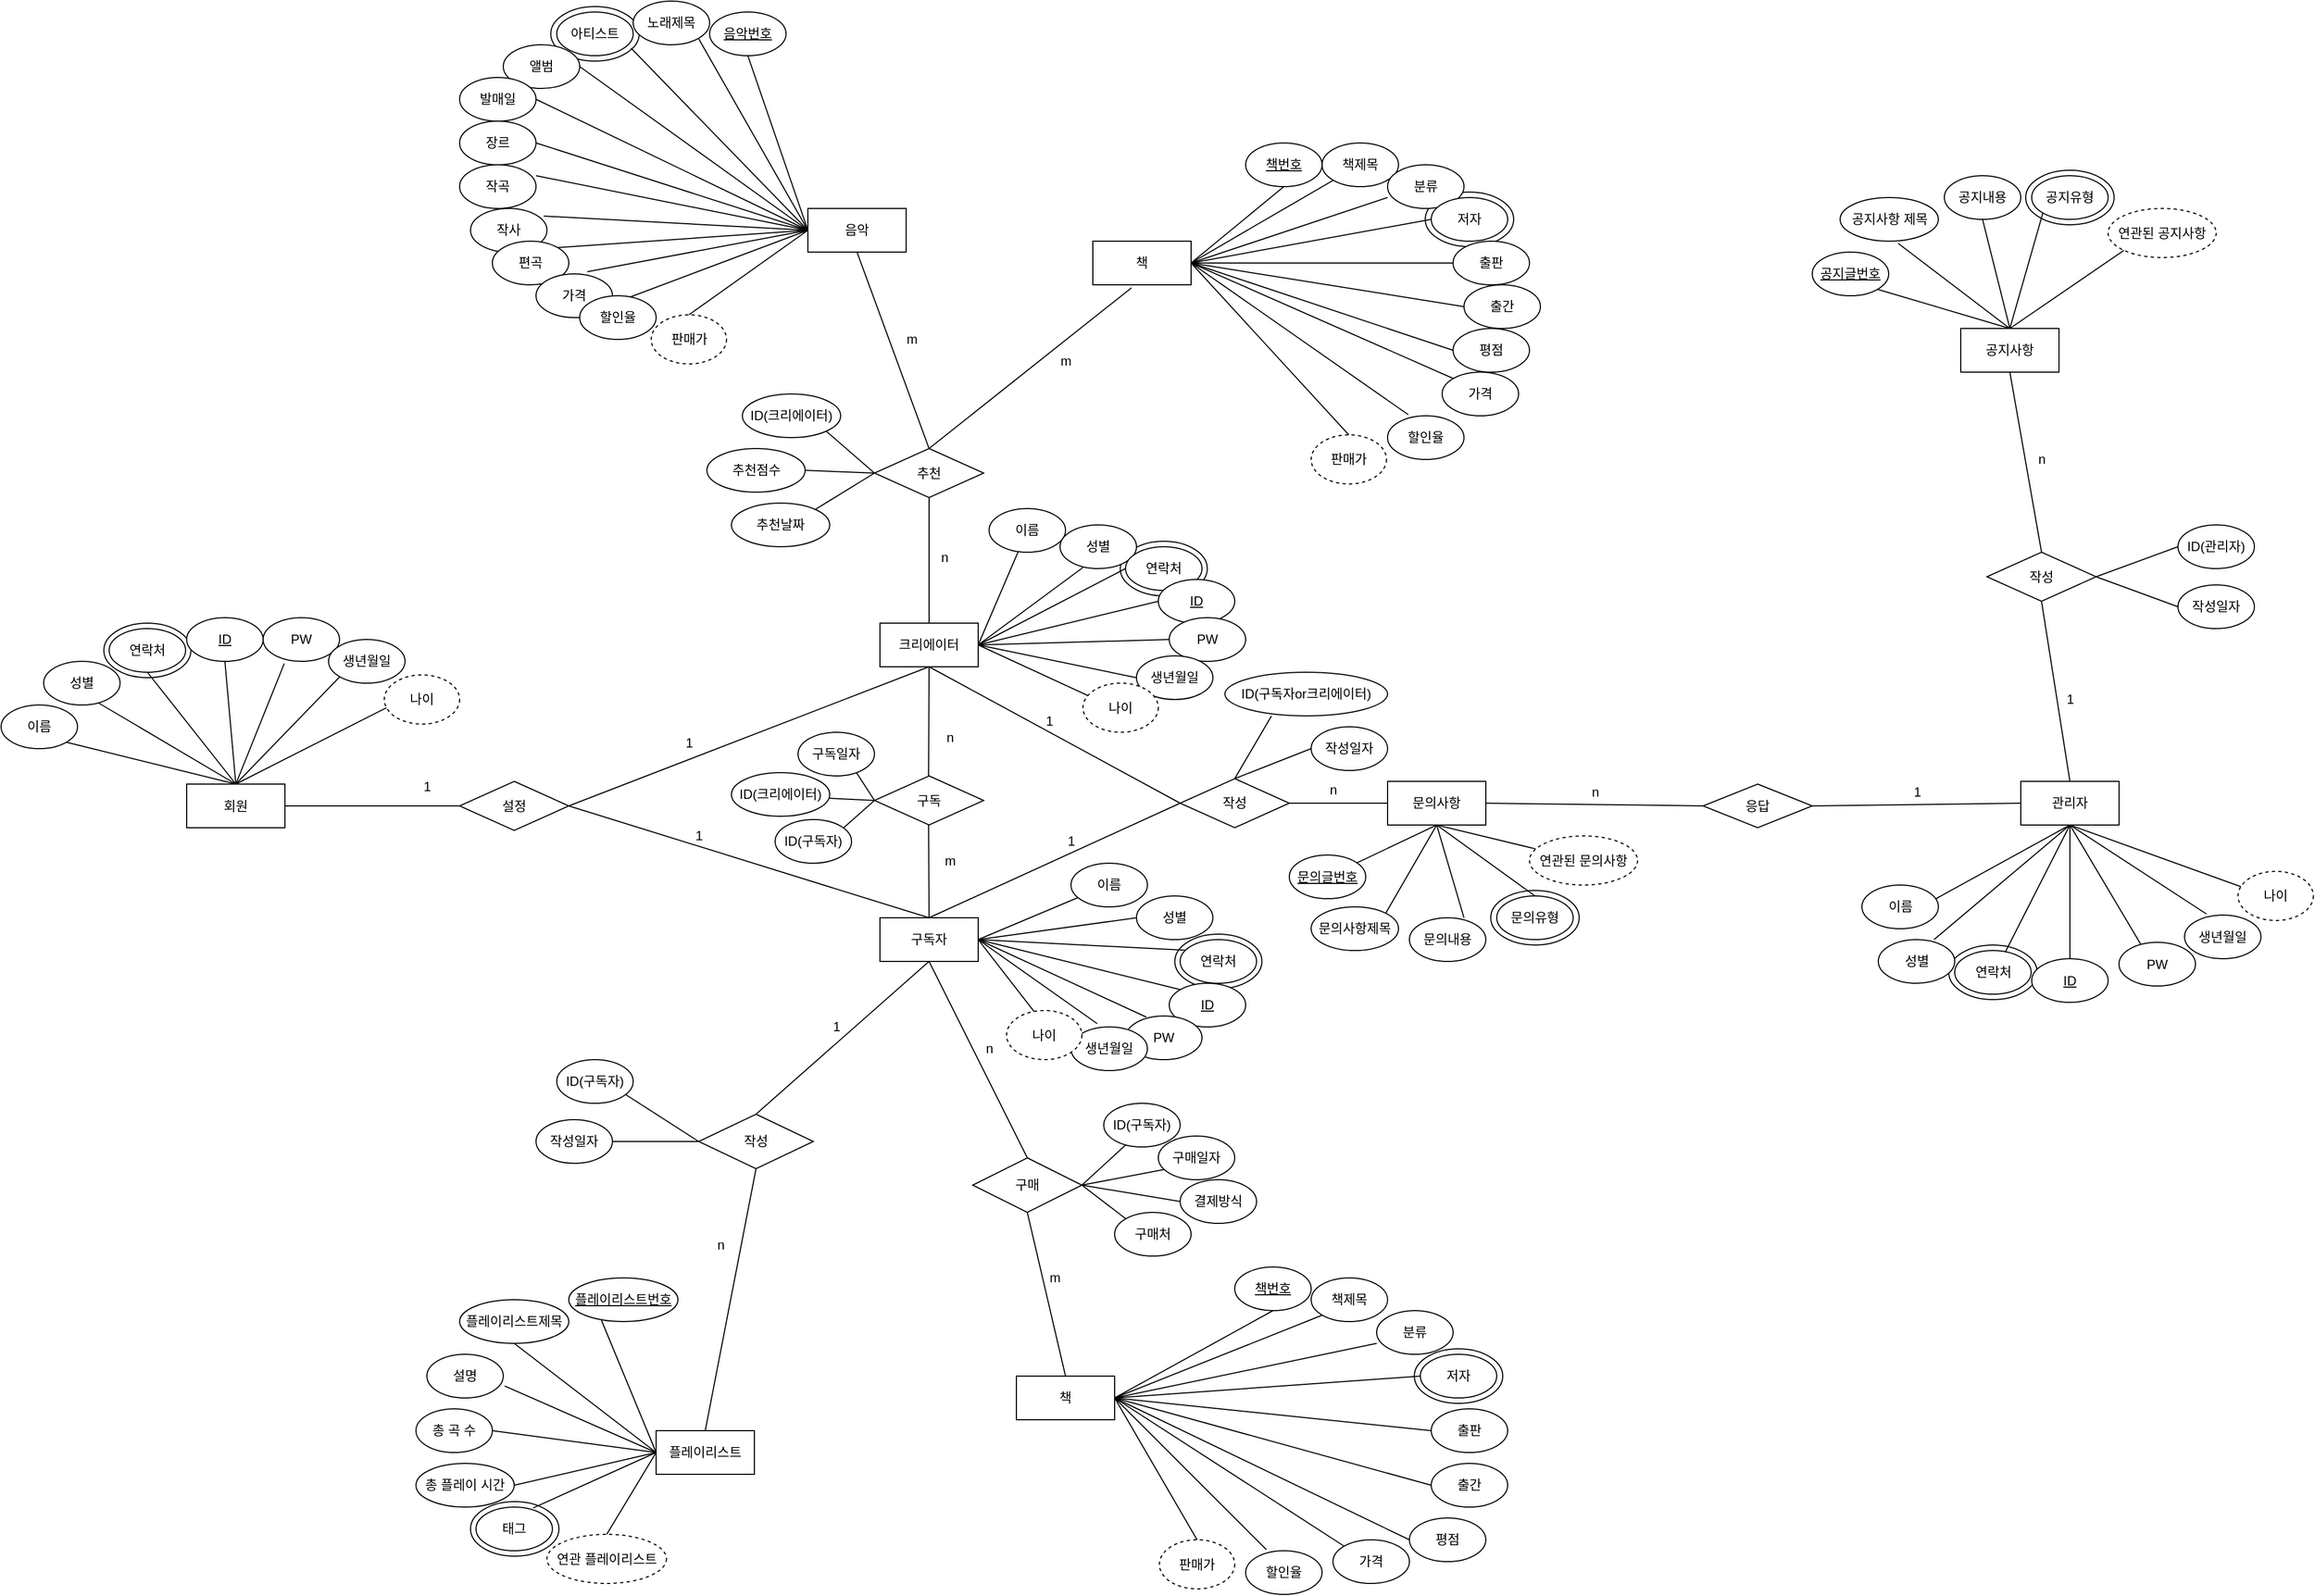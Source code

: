 <mxfile version="17.4.0" type="github">
  <diagram id="C5RBs43oDa-KdzZeNtuy" name="Page-1">
    <mxGraphModel dx="1263" dy="708" grid="1" gridSize="10" guides="1" tooltips="1" connect="1" arrows="1" fold="1" page="1" pageScale="1" pageWidth="2336" pageHeight="1654" math="0" shadow="0">
      <root>
        <mxCell id="WIyWlLk6GJQsqaUBKTNV-0" />
        <mxCell id="WIyWlLk6GJQsqaUBKTNV-1" parent="WIyWlLk6GJQsqaUBKTNV-0" />
        <mxCell id="vL6Nq_Aky3gKRxV9vYMv-28" value="" style="ellipse;whiteSpace=wrap;html=1;" vertex="1" parent="WIyWlLk6GJQsqaUBKTNV-1">
          <mxGeometry x="1445.5" y="1355" width="81" height="50" as="geometry" />
        </mxCell>
        <mxCell id="vL6Nq_Aky3gKRxV9vYMv-27" value="" style="ellipse;whiteSpace=wrap;html=1;" vertex="1" parent="WIyWlLk6GJQsqaUBKTNV-1">
          <mxGeometry x="581" y="1495" width="81" height="50" as="geometry" />
        </mxCell>
        <mxCell id="vL6Nq_Aky3gKRxV9vYMv-26" value="" style="ellipse;whiteSpace=wrap;html=1;" vertex="1" parent="WIyWlLk6GJQsqaUBKTNV-1">
          <mxGeometry x="654.5" y="125" width="81" height="50" as="geometry" />
        </mxCell>
        <mxCell id="vL6Nq_Aky3gKRxV9vYMv-25" value="" style="ellipse;whiteSpace=wrap;html=1;" vertex="1" parent="WIyWlLk6GJQsqaUBKTNV-1">
          <mxGeometry x="1455.5" y="295" width="81" height="50" as="geometry" />
        </mxCell>
        <mxCell id="vL6Nq_Aky3gKRxV9vYMv-24" value="" style="ellipse;whiteSpace=wrap;html=1;" vertex="1" parent="WIyWlLk6GJQsqaUBKTNV-1">
          <mxGeometry x="1515.5" y="935" width="81" height="50" as="geometry" />
        </mxCell>
        <mxCell id="vL6Nq_Aky3gKRxV9vYMv-23" value="" style="ellipse;whiteSpace=wrap;html=1;" vertex="1" parent="WIyWlLk6GJQsqaUBKTNV-1">
          <mxGeometry x="2005.5" y="275" width="81" height="50" as="geometry" />
        </mxCell>
        <mxCell id="vL6Nq_Aky3gKRxV9vYMv-22" value="" style="ellipse;whiteSpace=wrap;html=1;" vertex="1" parent="WIyWlLk6GJQsqaUBKTNV-1">
          <mxGeometry x="1935" y="985" width="81" height="50" as="geometry" />
        </mxCell>
        <mxCell id="vL6Nq_Aky3gKRxV9vYMv-21" value="" style="ellipse;whiteSpace=wrap;html=1;" vertex="1" parent="WIyWlLk6GJQsqaUBKTNV-1">
          <mxGeometry x="1226.13" y="975" width="79.75" height="50" as="geometry" />
        </mxCell>
        <mxCell id="vL6Nq_Aky3gKRxV9vYMv-20" value="" style="ellipse;whiteSpace=wrap;html=1;" vertex="1" parent="WIyWlLk6GJQsqaUBKTNV-1">
          <mxGeometry x="1176.13" y="615" width="79.75" height="50" as="geometry" />
        </mxCell>
        <mxCell id="vL6Nq_Aky3gKRxV9vYMv-19" value="" style="ellipse;whiteSpace=wrap;html=1;" vertex="1" parent="WIyWlLk6GJQsqaUBKTNV-1">
          <mxGeometry x="245.13" y="690" width="79.75" height="50" as="geometry" />
        </mxCell>
        <mxCell id="5nUj0MCLF96ZCzCzL8qP-0" value="회원" style="rounded=0;whiteSpace=wrap;html=1;" parent="WIyWlLk6GJQsqaUBKTNV-1" vertex="1">
          <mxGeometry x="321" y="837.5" width="90" height="40" as="geometry" />
        </mxCell>
        <mxCell id="5nUj0MCLF96ZCzCzL8qP-6" value="크리에이터" style="rounded=0;whiteSpace=wrap;html=1;" parent="WIyWlLk6GJQsqaUBKTNV-1" vertex="1">
          <mxGeometry x="956" y="690" width="90" height="40" as="geometry" />
        </mxCell>
        <mxCell id="5nUj0MCLF96ZCzCzL8qP-7" value="구독자" style="rounded=0;whiteSpace=wrap;html=1;" parent="WIyWlLk6GJQsqaUBKTNV-1" vertex="1">
          <mxGeometry x="956" y="960" width="90" height="40" as="geometry" />
        </mxCell>
        <mxCell id="5nUj0MCLF96ZCzCzL8qP-8" value="문의사항" style="rounded=0;whiteSpace=wrap;html=1;" parent="WIyWlLk6GJQsqaUBKTNV-1" vertex="1">
          <mxGeometry x="1421" y="835" width="90" height="40" as="geometry" />
        </mxCell>
        <mxCell id="5nUj0MCLF96ZCzCzL8qP-9" value="관리자" style="rounded=0;whiteSpace=wrap;html=1;" parent="WIyWlLk6GJQsqaUBKTNV-1" vertex="1">
          <mxGeometry x="2001" y="835" width="90" height="40" as="geometry" />
        </mxCell>
        <mxCell id="5nUj0MCLF96ZCzCzL8qP-10" value="공지사항" style="rounded=0;whiteSpace=wrap;html=1;" parent="WIyWlLk6GJQsqaUBKTNV-1" vertex="1">
          <mxGeometry x="1946" y="420" width="90" height="40" as="geometry" />
        </mxCell>
        <mxCell id="5nUj0MCLF96ZCzCzL8qP-11" value="책" style="rounded=0;whiteSpace=wrap;html=1;" parent="WIyWlLk6GJQsqaUBKTNV-1" vertex="1">
          <mxGeometry x="1151" y="340" width="90" height="40" as="geometry" />
        </mxCell>
        <mxCell id="5nUj0MCLF96ZCzCzL8qP-12" value="음악" style="rounded=0;whiteSpace=wrap;html=1;" parent="WIyWlLk6GJQsqaUBKTNV-1" vertex="1">
          <mxGeometry x="890" y="310" width="90" height="40" as="geometry" />
        </mxCell>
        <mxCell id="5nUj0MCLF96ZCzCzL8qP-13" value="플레이리스트" style="rounded=0;whiteSpace=wrap;html=1;" parent="WIyWlLk6GJQsqaUBKTNV-1" vertex="1">
          <mxGeometry x="751" y="1430" width="90" height="40" as="geometry" />
        </mxCell>
        <mxCell id="5nUj0MCLF96ZCzCzL8qP-14" value="책" style="rounded=0;whiteSpace=wrap;html=1;" parent="WIyWlLk6GJQsqaUBKTNV-1" vertex="1">
          <mxGeometry x="1081" y="1380" width="90" height="40" as="geometry" />
        </mxCell>
        <mxCell id="5nUj0MCLF96ZCzCzL8qP-35" value="설정" style="rhombus;whiteSpace=wrap;html=1;" parent="WIyWlLk6GJQsqaUBKTNV-1" vertex="1">
          <mxGeometry x="571" y="835" width="100" height="45" as="geometry" />
        </mxCell>
        <mxCell id="5nUj0MCLF96ZCzCzL8qP-36" value="구독" style="rhombus;whiteSpace=wrap;html=1;" parent="WIyWlLk6GJQsqaUBKTNV-1" vertex="1">
          <mxGeometry x="951" y="830" width="100" height="45" as="geometry" />
        </mxCell>
        <mxCell id="5nUj0MCLF96ZCzCzL8qP-38" value="응답" style="rhombus;whiteSpace=wrap;html=1;" parent="WIyWlLk6GJQsqaUBKTNV-1" vertex="1">
          <mxGeometry x="1710" y="837.5" width="100" height="40" as="geometry" />
        </mxCell>
        <mxCell id="5nUj0MCLF96ZCzCzL8qP-39" value="추천" style="rhombus;whiteSpace=wrap;html=1;" parent="WIyWlLk6GJQsqaUBKTNV-1" vertex="1">
          <mxGeometry x="951" y="530" width="100" height="45" as="geometry" />
        </mxCell>
        <mxCell id="5nUj0MCLF96ZCzCzL8qP-40" value="작성" style="rhombus;whiteSpace=wrap;html=1;" parent="WIyWlLk6GJQsqaUBKTNV-1" vertex="1">
          <mxGeometry x="790" y="1140" width="105" height="50" as="geometry" />
        </mxCell>
        <mxCell id="5nUj0MCLF96ZCzCzL8qP-41" value="구매" style="rhombus;whiteSpace=wrap;html=1;" parent="WIyWlLk6GJQsqaUBKTNV-1" vertex="1">
          <mxGeometry x="1041" y="1180" width="100" height="50" as="geometry" />
        </mxCell>
        <mxCell id="5nUj0MCLF96ZCzCzL8qP-42" value="작성" style="rhombus;whiteSpace=wrap;html=1;" parent="WIyWlLk6GJQsqaUBKTNV-1" vertex="1">
          <mxGeometry x="1970" y="625" width="100" height="45" as="geometry" />
        </mxCell>
        <mxCell id="5nUj0MCLF96ZCzCzL8qP-43" value="" style="endArrow=none;html=1;rounded=0;entryX=0;entryY=0.5;entryDx=0;entryDy=0;exitX=1;exitY=0.5;exitDx=0;exitDy=0;" parent="WIyWlLk6GJQsqaUBKTNV-1" source="5nUj0MCLF96ZCzCzL8qP-0" target="5nUj0MCLF96ZCzCzL8qP-35" edge="1">
          <mxGeometry width="50" height="50" relative="1" as="geometry">
            <mxPoint x="561" y="854.29" as="sourcePoint" />
            <mxPoint x="641" y="854" as="targetPoint" />
          </mxGeometry>
        </mxCell>
        <mxCell id="5nUj0MCLF96ZCzCzL8qP-44" value="" style="endArrow=none;html=1;rounded=0;entryX=0.5;entryY=1;entryDx=0;entryDy=0;exitX=1;exitY=0.5;exitDx=0;exitDy=0;" parent="WIyWlLk6GJQsqaUBKTNV-1" source="5nUj0MCLF96ZCzCzL8qP-35" target="5nUj0MCLF96ZCzCzL8qP-6" edge="1">
          <mxGeometry width="50" height="50" relative="1" as="geometry">
            <mxPoint x="841" y="850" as="sourcePoint" />
            <mxPoint x="891" y="800" as="targetPoint" />
          </mxGeometry>
        </mxCell>
        <mxCell id="5nUj0MCLF96ZCzCzL8qP-45" value="" style="endArrow=none;html=1;rounded=0;entryX=0.5;entryY=0;entryDx=0;entryDy=0;exitX=1;exitY=0.5;exitDx=0;exitDy=0;" parent="WIyWlLk6GJQsqaUBKTNV-1" source="5nUj0MCLF96ZCzCzL8qP-35" target="5nUj0MCLF96ZCzCzL8qP-7" edge="1">
          <mxGeometry width="50" height="50" relative="1" as="geometry">
            <mxPoint x="851" y="860" as="sourcePoint" />
            <mxPoint x="876" y="840" as="targetPoint" />
          </mxGeometry>
        </mxCell>
        <mxCell id="5nUj0MCLF96ZCzCzL8qP-46" value="" style="endArrow=none;html=1;rounded=0;entryX=0.5;entryY=1;entryDx=0;entryDy=0;" parent="WIyWlLk6GJQsqaUBKTNV-1" target="5nUj0MCLF96ZCzCzL8qP-6" edge="1">
          <mxGeometry width="50" height="50" relative="1" as="geometry">
            <mxPoint x="1000.58" y="830" as="sourcePoint" />
            <mxPoint x="1000.58" y="770" as="targetPoint" />
          </mxGeometry>
        </mxCell>
        <mxCell id="5nUj0MCLF96ZCzCzL8qP-48" value="" style="endArrow=none;html=1;rounded=0;exitX=0.5;exitY=0;exitDx=0;exitDy=0;" parent="WIyWlLk6GJQsqaUBKTNV-1" source="5nUj0MCLF96ZCzCzL8qP-7" edge="1">
          <mxGeometry width="50" height="50" relative="1" as="geometry">
            <mxPoint x="1001" y="930" as="sourcePoint" />
            <mxPoint x="1000.58" y="875" as="targetPoint" />
          </mxGeometry>
        </mxCell>
        <mxCell id="5nUj0MCLF96ZCzCzL8qP-49" value="" style="endArrow=none;html=1;rounded=0;entryX=0.5;entryY=1;entryDx=0;entryDy=0;exitX=0;exitY=0.5;exitDx=0;exitDy=0;" parent="WIyWlLk6GJQsqaUBKTNV-1" source="5nUj0MCLF96ZCzCzL8qP-37" target="5nUj0MCLF96ZCzCzL8qP-6" edge="1">
          <mxGeometry width="50" height="50" relative="1" as="geometry">
            <mxPoint x="1151" y="800" as="sourcePoint" />
            <mxPoint x="1201" y="750" as="targetPoint" />
          </mxGeometry>
        </mxCell>
        <mxCell id="5nUj0MCLF96ZCzCzL8qP-50" value="" style="endArrow=none;html=1;rounded=0;entryX=0;entryY=0.5;entryDx=0;entryDy=0;exitX=0.5;exitY=0;exitDx=0;exitDy=0;" parent="WIyWlLk6GJQsqaUBKTNV-1" source="5nUj0MCLF96ZCzCzL8qP-7" target="5nUj0MCLF96ZCzCzL8qP-37" edge="1">
          <mxGeometry width="50" height="50" relative="1" as="geometry">
            <mxPoint x="1051" y="950" as="sourcePoint" />
            <mxPoint x="1101" y="900" as="targetPoint" />
          </mxGeometry>
        </mxCell>
        <mxCell id="5nUj0MCLF96ZCzCzL8qP-51" value="" style="endArrow=none;html=1;rounded=0;exitX=0.5;exitY=0;exitDx=0;exitDy=0;entryX=0.5;entryY=1;entryDx=0;entryDy=0;" parent="WIyWlLk6GJQsqaUBKTNV-1" source="5nUj0MCLF96ZCzCzL8qP-6" target="5nUj0MCLF96ZCzCzL8qP-39" edge="1">
          <mxGeometry width="50" height="50" relative="1" as="geometry">
            <mxPoint x="1011" y="720" as="sourcePoint" />
            <mxPoint x="1006" y="670" as="targetPoint" />
          </mxGeometry>
        </mxCell>
        <mxCell id="5nUj0MCLF96ZCzCzL8qP-52" value="" style="endArrow=none;html=1;rounded=0;entryX=0.394;entryY=1.068;entryDx=0;entryDy=0;entryPerimeter=0;exitX=0.5;exitY=0;exitDx=0;exitDy=0;" parent="WIyWlLk6GJQsqaUBKTNV-1" source="5nUj0MCLF96ZCzCzL8qP-39" target="5nUj0MCLF96ZCzCzL8qP-11" edge="1">
          <mxGeometry width="50" height="50" relative="1" as="geometry">
            <mxPoint x="1001" y="610" as="sourcePoint" />
            <mxPoint x="1101" y="550" as="targetPoint" />
          </mxGeometry>
        </mxCell>
        <mxCell id="5nUj0MCLF96ZCzCzL8qP-53" value="" style="endArrow=none;html=1;rounded=0;entryX=0.5;entryY=1;entryDx=0;entryDy=0;exitX=0.5;exitY=0;exitDx=0;exitDy=0;" parent="WIyWlLk6GJQsqaUBKTNV-1" source="5nUj0MCLF96ZCzCzL8qP-39" target="5nUj0MCLF96ZCzCzL8qP-12" edge="1">
          <mxGeometry width="50" height="50" relative="1" as="geometry">
            <mxPoint x="1001" y="610" as="sourcePoint" />
            <mxPoint x="921" y="550" as="targetPoint" />
          </mxGeometry>
        </mxCell>
        <mxCell id="5nUj0MCLF96ZCzCzL8qP-54" value="" style="endArrow=none;html=1;rounded=0;entryX=0;entryY=0.5;entryDx=0;entryDy=0;startArrow=none;" parent="WIyWlLk6GJQsqaUBKTNV-1" source="5nUj0MCLF96ZCzCzL8qP-37" target="5nUj0MCLF96ZCzCzL8qP-8" edge="1">
          <mxGeometry width="50" height="50" relative="1" as="geometry">
            <mxPoint x="1261" y="853" as="sourcePoint" />
            <mxPoint x="1311" y="800" as="targetPoint" />
          </mxGeometry>
        </mxCell>
        <mxCell id="5nUj0MCLF96ZCzCzL8qP-57" value="" style="endArrow=none;html=1;rounded=0;entryX=0;entryY=0.5;entryDx=0;entryDy=0;exitX=1;exitY=0.5;exitDx=0;exitDy=0;" parent="WIyWlLk6GJQsqaUBKTNV-1" source="5nUj0MCLF96ZCzCzL8qP-8" target="5nUj0MCLF96ZCzCzL8qP-38" edge="1">
          <mxGeometry width="50" height="50" relative="1" as="geometry">
            <mxPoint x="1551" y="850" as="sourcePoint" />
            <mxPoint x="1601" y="800" as="targetPoint" />
          </mxGeometry>
        </mxCell>
        <mxCell id="5nUj0MCLF96ZCzCzL8qP-58" value="" style="endArrow=none;html=1;rounded=0;entryX=0;entryY=0.5;entryDx=0;entryDy=0;exitX=1;exitY=0.5;exitDx=0;exitDy=0;" parent="WIyWlLk6GJQsqaUBKTNV-1" source="5nUj0MCLF96ZCzCzL8qP-38" target="5nUj0MCLF96ZCzCzL8qP-9" edge="1">
          <mxGeometry width="50" height="50" relative="1" as="geometry">
            <mxPoint x="1875.5" y="858" as="sourcePoint" />
            <mxPoint x="1925.5" y="805" as="targetPoint" />
          </mxGeometry>
        </mxCell>
        <mxCell id="5nUj0MCLF96ZCzCzL8qP-59" value="" style="endArrow=none;html=1;rounded=0;entryX=0.5;entryY=1;entryDx=0;entryDy=0;exitX=0.5;exitY=0;exitDx=0;exitDy=0;" parent="WIyWlLk6GJQsqaUBKTNV-1" source="5nUj0MCLF96ZCzCzL8qP-9" target="5nUj0MCLF96ZCzCzL8qP-42" edge="1">
          <mxGeometry width="50" height="50" relative="1" as="geometry">
            <mxPoint x="1836" y="830" as="sourcePoint" />
            <mxPoint x="1881" y="782.5" as="targetPoint" />
          </mxGeometry>
        </mxCell>
        <mxCell id="5nUj0MCLF96ZCzCzL8qP-60" value="" style="endArrow=none;html=1;rounded=0;exitX=0.5;exitY=0;exitDx=0;exitDy=0;entryX=0.5;entryY=1;entryDx=0;entryDy=0;" parent="WIyWlLk6GJQsqaUBKTNV-1" source="5nUj0MCLF96ZCzCzL8qP-42" target="5nUj0MCLF96ZCzCzL8qP-10" edge="1">
          <mxGeometry width="50" height="50" relative="1" as="geometry">
            <mxPoint x="1930.5" y="570" as="sourcePoint" />
            <mxPoint x="1980.5" y="520" as="targetPoint" />
          </mxGeometry>
        </mxCell>
        <mxCell id="5nUj0MCLF96ZCzCzL8qP-61" value="" style="endArrow=none;html=1;rounded=0;exitX=0.5;exitY=0;exitDx=0;exitDy=0;entryX=0.5;entryY=1;entryDx=0;entryDy=0;" parent="WIyWlLk6GJQsqaUBKTNV-1" source="5nUj0MCLF96ZCzCzL8qP-40" target="5nUj0MCLF96ZCzCzL8qP-7" edge="1">
          <mxGeometry width="50" height="50" relative="1" as="geometry">
            <mxPoint x="911" y="1050" as="sourcePoint" />
            <mxPoint x="1006" y="970" as="targetPoint" />
          </mxGeometry>
        </mxCell>
        <mxCell id="5nUj0MCLF96ZCzCzL8qP-62" value="" style="endArrow=none;html=1;rounded=0;entryX=0.5;entryY=0;entryDx=0;entryDy=0;exitX=0.5;exitY=1;exitDx=0;exitDy=0;" parent="WIyWlLk6GJQsqaUBKTNV-1" source="5nUj0MCLF96ZCzCzL8qP-7" target="5nUj0MCLF96ZCzCzL8qP-41" edge="1">
          <mxGeometry width="50" height="50" relative="1" as="geometry">
            <mxPoint x="1071" y="1000" as="sourcePoint" />
            <mxPoint x="1121" y="950" as="targetPoint" />
          </mxGeometry>
        </mxCell>
        <mxCell id="5nUj0MCLF96ZCzCzL8qP-63" value="" style="endArrow=none;html=1;rounded=0;entryX=0.5;entryY=1;entryDx=0;entryDy=0;exitX=0.5;exitY=0;exitDx=0;exitDy=0;" parent="WIyWlLk6GJQsqaUBKTNV-1" source="5nUj0MCLF96ZCzCzL8qP-13" target="5nUj0MCLF96ZCzCzL8qP-40" edge="1">
          <mxGeometry width="50" height="50" relative="1" as="geometry">
            <mxPoint x="786" y="1200" as="sourcePoint" />
            <mxPoint x="826" y="1130" as="targetPoint" />
          </mxGeometry>
        </mxCell>
        <mxCell id="5nUj0MCLF96ZCzCzL8qP-64" value="" style="endArrow=none;html=1;rounded=0;entryX=0.5;entryY=0;entryDx=0;entryDy=0;exitX=0.5;exitY=1;exitDx=0;exitDy=0;" parent="WIyWlLk6GJQsqaUBKTNV-1" source="5nUj0MCLF96ZCzCzL8qP-41" target="5nUj0MCLF96ZCzCzL8qP-14" edge="1">
          <mxGeometry width="50" height="50" relative="1" as="geometry">
            <mxPoint x="1341" y="930" as="sourcePoint" />
            <mxPoint x="1391" y="880" as="targetPoint" />
          </mxGeometry>
        </mxCell>
        <mxCell id="5nUj0MCLF96ZCzCzL8qP-37" value="작성" style="rhombus;whiteSpace=wrap;html=1;" parent="WIyWlLk6GJQsqaUBKTNV-1" vertex="1">
          <mxGeometry x="1231" y="832.5" width="100" height="45" as="geometry" />
        </mxCell>
        <mxCell id="5nUj0MCLF96ZCzCzL8qP-71" value="" style="endArrow=none;html=1;rounded=0;exitX=0.5;exitY=0;exitDx=0;exitDy=0;entryX=0.277;entryY=1.05;entryDx=0;entryDy=0;entryPerimeter=0;" parent="WIyWlLk6GJQsqaUBKTNV-1" source="5nUj0MCLF96ZCzCzL8qP-0" target="5nUj0MCLF96ZCzCzL8qP-81" edge="1">
          <mxGeometry width="50" height="50" relative="1" as="geometry">
            <mxPoint x="341" y="835" as="sourcePoint" />
            <mxPoint x="431" y="745" as="targetPoint" />
          </mxGeometry>
        </mxCell>
        <mxCell id="5nUj0MCLF96ZCzCzL8qP-72" value="" style="endArrow=none;html=1;rounded=0;exitX=0.5;exitY=0;exitDx=0;exitDy=0;entryX=0.5;entryY=1;entryDx=0;entryDy=0;" parent="WIyWlLk6GJQsqaUBKTNV-1" source="5nUj0MCLF96ZCzCzL8qP-0" target="5nUj0MCLF96ZCzCzL8qP-80" edge="1">
          <mxGeometry width="50" height="50" relative="1" as="geometry">
            <mxPoint x="331" y="784.5" as="sourcePoint" />
            <mxPoint x="371" y="735" as="targetPoint" />
          </mxGeometry>
        </mxCell>
        <mxCell id="5nUj0MCLF96ZCzCzL8qP-73" value="" style="endArrow=none;html=1;rounded=0;exitX=0.5;exitY=0;exitDx=0;exitDy=0;entryX=0.5;entryY=1;entryDx=0;entryDy=0;" parent="WIyWlLk6GJQsqaUBKTNV-1" source="5nUj0MCLF96ZCzCzL8qP-0" target="5nUj0MCLF96ZCzCzL8qP-79" edge="1">
          <mxGeometry width="50" height="50" relative="1" as="geometry">
            <mxPoint x="391" y="707.25" as="sourcePoint" />
            <mxPoint x="321" y="745" as="targetPoint" />
          </mxGeometry>
        </mxCell>
        <mxCell id="5nUj0MCLF96ZCzCzL8qP-74" value="" style="endArrow=none;html=1;rounded=0;exitX=0.5;exitY=0;exitDx=0;exitDy=0;entryX=0.714;entryY=0.95;entryDx=0;entryDy=0;entryPerimeter=0;" parent="WIyWlLk6GJQsqaUBKTNV-1" source="5nUj0MCLF96ZCzCzL8qP-0" target="5nUj0MCLF96ZCzCzL8qP-78" edge="1">
          <mxGeometry width="50" height="50" relative="1" as="geometry">
            <mxPoint x="281" y="754.5" as="sourcePoint" />
            <mxPoint x="281" y="755" as="targetPoint" />
          </mxGeometry>
        </mxCell>
        <mxCell id="5nUj0MCLF96ZCzCzL8qP-75" value="" style="endArrow=none;html=1;rounded=0;exitX=0.5;exitY=0;exitDx=0;exitDy=0;entryX=1;entryY=1;entryDx=0;entryDy=0;" parent="WIyWlLk6GJQsqaUBKTNV-1" source="5nUj0MCLF96ZCzCzL8qP-0" target="5nUj0MCLF96ZCzCzL8qP-77" edge="1">
          <mxGeometry width="50" height="50" relative="1" as="geometry">
            <mxPoint x="361" y="784.5" as="sourcePoint" />
            <mxPoint x="251" y="785" as="targetPoint" />
          </mxGeometry>
        </mxCell>
        <mxCell id="5nUj0MCLF96ZCzCzL8qP-76" value="" style="endArrow=none;html=1;rounded=0;exitX=0.5;exitY=0;exitDx=0;exitDy=0;entryX=0;entryY=1;entryDx=0;entryDy=0;" parent="WIyWlLk6GJQsqaUBKTNV-1" source="5nUj0MCLF96ZCzCzL8qP-0" target="5nUj0MCLF96ZCzCzL8qP-82" edge="1">
          <mxGeometry width="50" height="50" relative="1" as="geometry">
            <mxPoint x="361" y="840" as="sourcePoint" />
            <mxPoint x="480" y="745" as="targetPoint" />
          </mxGeometry>
        </mxCell>
        <mxCell id="5nUj0MCLF96ZCzCzL8qP-77" value="이름" style="ellipse;whiteSpace=wrap;html=1;" parent="WIyWlLk6GJQsqaUBKTNV-1" vertex="1">
          <mxGeometry x="151" y="765" width="70" height="40" as="geometry" />
        </mxCell>
        <mxCell id="5nUj0MCLF96ZCzCzL8qP-78" value="성별" style="ellipse;whiteSpace=wrap;html=1;" parent="WIyWlLk6GJQsqaUBKTNV-1" vertex="1">
          <mxGeometry x="190" y="725" width="70" height="40" as="geometry" />
        </mxCell>
        <mxCell id="5nUj0MCLF96ZCzCzL8qP-79" value="연락처" style="ellipse;whiteSpace=wrap;html=1;" parent="WIyWlLk6GJQsqaUBKTNV-1" vertex="1">
          <mxGeometry x="250" y="695" width="70" height="40" as="geometry" />
        </mxCell>
        <mxCell id="5nUj0MCLF96ZCzCzL8qP-80" value="&lt;u&gt;ID&lt;/u&gt;" style="ellipse;whiteSpace=wrap;html=1;" parent="WIyWlLk6GJQsqaUBKTNV-1" vertex="1">
          <mxGeometry x="321" y="685" width="70" height="40" as="geometry" />
        </mxCell>
        <mxCell id="5nUj0MCLF96ZCzCzL8qP-81" value="PW" style="ellipse;whiteSpace=wrap;html=1;" parent="WIyWlLk6GJQsqaUBKTNV-1" vertex="1">
          <mxGeometry x="391" y="685" width="70" height="40" as="geometry" />
        </mxCell>
        <mxCell id="5nUj0MCLF96ZCzCzL8qP-82" value="생년월일" style="ellipse;whiteSpace=wrap;html=1;" parent="WIyWlLk6GJQsqaUBKTNV-1" vertex="1">
          <mxGeometry x="451" y="705" width="70" height="40" as="geometry" />
        </mxCell>
        <mxCell id="5nUj0MCLF96ZCzCzL8qP-84" value="" style="endArrow=none;html=1;rounded=0;exitX=0.5;exitY=0;exitDx=0;exitDy=0;entryX=0.043;entryY=0.656;entryDx=0;entryDy=0;entryPerimeter=0;" parent="WIyWlLk6GJQsqaUBKTNV-1" source="5nUj0MCLF96ZCzCzL8qP-0" target="vL6Nq_Aky3gKRxV9vYMv-30" edge="1">
          <mxGeometry width="50" height="50" relative="1" as="geometry">
            <mxPoint x="356" y="837.5" as="sourcePoint" />
            <mxPoint x="501" y="765" as="targetPoint" />
          </mxGeometry>
        </mxCell>
        <mxCell id="5nUj0MCLF96ZCzCzL8qP-85" value="" style="endArrow=none;html=1;rounded=0;exitX=1;exitY=0.5;exitDx=0;exitDy=0;entryX=0.3;entryY=0.975;entryDx=0;entryDy=0;entryPerimeter=0;" parent="WIyWlLk6GJQsqaUBKTNV-1" source="5nUj0MCLF96ZCzCzL8qP-6" target="5nUj0MCLF96ZCzCzL8qP-94" edge="1">
          <mxGeometry width="50" height="50" relative="1" as="geometry">
            <mxPoint x="1046" y="700" as="sourcePoint" />
            <mxPoint x="1131" y="620" as="targetPoint" />
          </mxGeometry>
        </mxCell>
        <mxCell id="5nUj0MCLF96ZCzCzL8qP-87" value="이름" style="ellipse;whiteSpace=wrap;html=1;" parent="WIyWlLk6GJQsqaUBKTNV-1" vertex="1">
          <mxGeometry x="1056" y="585" width="70" height="40" as="geometry" />
        </mxCell>
        <mxCell id="5nUj0MCLF96ZCzCzL8qP-88" value="" style="endArrow=none;html=1;rounded=0;exitX=1;exitY=0.5;exitDx=0;exitDy=0;entryX=0;entryY=0.5;entryDx=0;entryDy=0;" parent="WIyWlLk6GJQsqaUBKTNV-1" source="5nUj0MCLF96ZCzCzL8qP-6" target="5nUj0MCLF96ZCzCzL8qP-95" edge="1">
          <mxGeometry width="50" height="50" relative="1" as="geometry">
            <mxPoint x="1051" y="700" as="sourcePoint" />
            <mxPoint x="1170" y="650" as="targetPoint" />
          </mxGeometry>
        </mxCell>
        <mxCell id="5nUj0MCLF96ZCzCzL8qP-89" value="" style="endArrow=none;html=1;rounded=0;exitX=1;exitY=0.5;exitDx=0;exitDy=0;entryX=0;entryY=0.5;entryDx=0;entryDy=0;" parent="WIyWlLk6GJQsqaUBKTNV-1" source="5nUj0MCLF96ZCzCzL8qP-6" target="5nUj0MCLF96ZCzCzL8qP-96" edge="1">
          <mxGeometry width="50" height="50" relative="1" as="geometry">
            <mxPoint x="1066" y="720" as="sourcePoint" />
            <mxPoint x="1181" y="690" as="targetPoint" />
          </mxGeometry>
        </mxCell>
        <mxCell id="5nUj0MCLF96ZCzCzL8qP-90" value="" style="endArrow=none;html=1;rounded=0;exitX=1;exitY=0.5;exitDx=0;exitDy=0;entryX=0;entryY=0.5;entryDx=0;entryDy=0;" parent="WIyWlLk6GJQsqaUBKTNV-1" source="5nUj0MCLF96ZCzCzL8qP-6" target="5nUj0MCLF96ZCzCzL8qP-97" edge="1">
          <mxGeometry width="50" height="50" relative="1" as="geometry">
            <mxPoint x="1076" y="730" as="sourcePoint" />
            <mxPoint x="1181" y="730" as="targetPoint" />
          </mxGeometry>
        </mxCell>
        <mxCell id="5nUj0MCLF96ZCzCzL8qP-91" value="" style="endArrow=none;html=1;rounded=0;exitX=1;exitY=0.5;exitDx=0;exitDy=0;entryX=0;entryY=0.5;entryDx=0;entryDy=0;" parent="WIyWlLk6GJQsqaUBKTNV-1" source="5nUj0MCLF96ZCzCzL8qP-6" target="5nUj0MCLF96ZCzCzL8qP-98" edge="1">
          <mxGeometry width="50" height="50" relative="1" as="geometry">
            <mxPoint x="1086" y="740" as="sourcePoint" />
            <mxPoint x="1191" y="760" as="targetPoint" />
          </mxGeometry>
        </mxCell>
        <mxCell id="5nUj0MCLF96ZCzCzL8qP-92" value="" style="endArrow=none;html=1;rounded=0;exitX=1;exitY=0.5;exitDx=0;exitDy=0;entryX=0.116;entryY=0.289;entryDx=0;entryDy=0;entryPerimeter=0;" parent="WIyWlLk6GJQsqaUBKTNV-1" source="5nUj0MCLF96ZCzCzL8qP-6" target="vL6Nq_Aky3gKRxV9vYMv-31" edge="1">
          <mxGeometry width="50" height="50" relative="1" as="geometry">
            <mxPoint x="1096" y="750" as="sourcePoint" />
            <mxPoint x="1141.98" y="758" as="targetPoint" />
          </mxGeometry>
        </mxCell>
        <mxCell id="5nUj0MCLF96ZCzCzL8qP-93" value="" style="endArrow=none;html=1;rounded=0;exitX=1;exitY=0.5;exitDx=0;exitDy=0;" parent="WIyWlLk6GJQsqaUBKTNV-1" source="5nUj0MCLF96ZCzCzL8qP-6" target="5nUj0MCLF96ZCzCzL8qP-87" edge="1">
          <mxGeometry width="50" height="50" relative="1" as="geometry">
            <mxPoint x="1106" y="760" as="sourcePoint" />
            <mxPoint x="1091" y="610" as="targetPoint" />
          </mxGeometry>
        </mxCell>
        <mxCell id="5nUj0MCLF96ZCzCzL8qP-94" value="성별" style="ellipse;whiteSpace=wrap;html=1;" parent="WIyWlLk6GJQsqaUBKTNV-1" vertex="1">
          <mxGeometry x="1121" y="600" width="70" height="40" as="geometry" />
        </mxCell>
        <mxCell id="5nUj0MCLF96ZCzCzL8qP-95" value="연락처" style="ellipse;whiteSpace=wrap;html=1;" parent="WIyWlLk6GJQsqaUBKTNV-1" vertex="1">
          <mxGeometry x="1181" y="620" width="70" height="40" as="geometry" />
        </mxCell>
        <mxCell id="5nUj0MCLF96ZCzCzL8qP-96" value="&lt;u&gt;ID&lt;/u&gt;" style="ellipse;whiteSpace=wrap;html=1;" parent="WIyWlLk6GJQsqaUBKTNV-1" vertex="1">
          <mxGeometry x="1211" y="650" width="70" height="40" as="geometry" />
        </mxCell>
        <mxCell id="5nUj0MCLF96ZCzCzL8qP-97" value="PW" style="ellipse;whiteSpace=wrap;html=1;" parent="WIyWlLk6GJQsqaUBKTNV-1" vertex="1">
          <mxGeometry x="1221" y="685" width="70" height="40" as="geometry" />
        </mxCell>
        <mxCell id="5nUj0MCLF96ZCzCzL8qP-98" value="생년월일" style="ellipse;whiteSpace=wrap;html=1;" parent="WIyWlLk6GJQsqaUBKTNV-1" vertex="1">
          <mxGeometry x="1191" y="720" width="70" height="40" as="geometry" />
        </mxCell>
        <mxCell id="5nUj0MCLF96ZCzCzL8qP-100" value="" style="endArrow=none;html=1;rounded=0;exitX=1;exitY=0.5;exitDx=0;exitDy=0;" parent="WIyWlLk6GJQsqaUBKTNV-1" source="5nUj0MCLF96ZCzCzL8qP-7" edge="1">
          <mxGeometry width="50" height="50" relative="1" as="geometry">
            <mxPoint x="1231" y="990" as="sourcePoint" />
            <mxPoint x="1141" y="940" as="targetPoint" />
          </mxGeometry>
        </mxCell>
        <mxCell id="5nUj0MCLF96ZCzCzL8qP-101" value="" style="endArrow=none;html=1;rounded=0;exitX=1;exitY=0.5;exitDx=0;exitDy=0;" parent="WIyWlLk6GJQsqaUBKTNV-1" source="5nUj0MCLF96ZCzCzL8qP-7" edge="1">
          <mxGeometry width="50" height="50" relative="1" as="geometry">
            <mxPoint x="1056" y="990" as="sourcePoint" />
            <mxPoint x="1191" y="960" as="targetPoint" />
          </mxGeometry>
        </mxCell>
        <mxCell id="5nUj0MCLF96ZCzCzL8qP-102" value="" style="endArrow=none;html=1;rounded=0;exitX=1;exitY=0.5;exitDx=0;exitDy=0;" parent="WIyWlLk6GJQsqaUBKTNV-1" source="5nUj0MCLF96ZCzCzL8qP-7" edge="1">
          <mxGeometry width="50" height="50" relative="1" as="geometry">
            <mxPoint x="1066" y="1000" as="sourcePoint" />
            <mxPoint x="1241" y="990" as="targetPoint" />
          </mxGeometry>
        </mxCell>
        <mxCell id="5nUj0MCLF96ZCzCzL8qP-103" value="" style="endArrow=none;html=1;rounded=0;exitX=1;exitY=0.5;exitDx=0;exitDy=0;entryX=0;entryY=0;entryDx=0;entryDy=0;" parent="WIyWlLk6GJQsqaUBKTNV-1" source="5nUj0MCLF96ZCzCzL8qP-7" target="5nUj0MCLF96ZCzCzL8qP-110" edge="1">
          <mxGeometry width="50" height="50" relative="1" as="geometry">
            <mxPoint x="1076" y="1010" as="sourcePoint" />
            <mxPoint x="1241" y="1020" as="targetPoint" />
          </mxGeometry>
        </mxCell>
        <mxCell id="5nUj0MCLF96ZCzCzL8qP-104" value="" style="endArrow=none;html=1;rounded=0;exitX=1;exitY=0.5;exitDx=0;exitDy=0;entryX=0.271;entryY=0.025;entryDx=0;entryDy=0;entryPerimeter=0;" parent="WIyWlLk6GJQsqaUBKTNV-1" source="5nUj0MCLF96ZCzCzL8qP-7" target="5nUj0MCLF96ZCzCzL8qP-111" edge="1">
          <mxGeometry width="50" height="50" relative="1" as="geometry">
            <mxPoint x="1086" y="1020" as="sourcePoint" />
            <mxPoint x="1191" y="1040" as="targetPoint" />
          </mxGeometry>
        </mxCell>
        <mxCell id="5nUj0MCLF96ZCzCzL8qP-105" value="" style="endArrow=none;html=1;rounded=0;exitX=1;exitY=0.5;exitDx=0;exitDy=0;entryX=0.343;entryY=-0.075;entryDx=0;entryDy=0;entryPerimeter=0;" parent="WIyWlLk6GJQsqaUBKTNV-1" source="5nUj0MCLF96ZCzCzL8qP-7" target="5nUj0MCLF96ZCzCzL8qP-112" edge="1">
          <mxGeometry width="50" height="50" relative="1" as="geometry">
            <mxPoint x="1096" y="1030" as="sourcePoint" />
            <mxPoint x="1151" y="1050" as="targetPoint" />
          </mxGeometry>
        </mxCell>
        <mxCell id="5nUj0MCLF96ZCzCzL8qP-106" value="" style="endArrow=none;html=1;rounded=0;exitX=1;exitY=0.5;exitDx=0;exitDy=0;entryX=0.377;entryY=0.044;entryDx=0;entryDy=0;entryPerimeter=0;" parent="WIyWlLk6GJQsqaUBKTNV-1" source="5nUj0MCLF96ZCzCzL8qP-7" target="vL6Nq_Aky3gKRxV9vYMv-32" edge="1">
          <mxGeometry width="50" height="50" relative="1" as="geometry">
            <mxPoint x="1106" y="1040" as="sourcePoint" />
            <mxPoint x="1096.97" y="1042" as="targetPoint" />
          </mxGeometry>
        </mxCell>
        <mxCell id="5nUj0MCLF96ZCzCzL8qP-107" value="이름" style="ellipse;whiteSpace=wrap;html=1;" parent="WIyWlLk6GJQsqaUBKTNV-1" vertex="1">
          <mxGeometry x="1131" y="910" width="70" height="40" as="geometry" />
        </mxCell>
        <mxCell id="5nUj0MCLF96ZCzCzL8qP-108" value="성별" style="ellipse;whiteSpace=wrap;html=1;" parent="WIyWlLk6GJQsqaUBKTNV-1" vertex="1">
          <mxGeometry x="1191" y="940" width="70" height="40" as="geometry" />
        </mxCell>
        <mxCell id="5nUj0MCLF96ZCzCzL8qP-109" value="연락처" style="ellipse;whiteSpace=wrap;html=1;" parent="WIyWlLk6GJQsqaUBKTNV-1" vertex="1">
          <mxGeometry x="1231" y="980" width="70" height="40" as="geometry" />
        </mxCell>
        <mxCell id="5nUj0MCLF96ZCzCzL8qP-110" value="&lt;u&gt;ID&lt;/u&gt;" style="ellipse;whiteSpace=wrap;html=1;" parent="WIyWlLk6GJQsqaUBKTNV-1" vertex="1">
          <mxGeometry x="1221" y="1020" width="70" height="40" as="geometry" />
        </mxCell>
        <mxCell id="5nUj0MCLF96ZCzCzL8qP-111" value="PW" style="ellipse;whiteSpace=wrap;html=1;" parent="WIyWlLk6GJQsqaUBKTNV-1" vertex="1">
          <mxGeometry x="1181" y="1050" width="70" height="40" as="geometry" />
        </mxCell>
        <mxCell id="5nUj0MCLF96ZCzCzL8qP-112" value="생년월일" style="ellipse;whiteSpace=wrap;html=1;" parent="WIyWlLk6GJQsqaUBKTNV-1" vertex="1">
          <mxGeometry x="1131" y="1060" width="70" height="40" as="geometry" />
        </mxCell>
        <mxCell id="5nUj0MCLF96ZCzCzL8qP-114" value="" style="endArrow=none;html=1;rounded=0;entryX=0.5;entryY=1;entryDx=0;entryDy=0;exitX=0.957;exitY=0.325;exitDx=0;exitDy=0;exitPerimeter=0;" parent="WIyWlLk6GJQsqaUBKTNV-1" source="5nUj0MCLF96ZCzCzL8qP-122" target="5nUj0MCLF96ZCzCzL8qP-9" edge="1">
          <mxGeometry width="50" height="50" relative="1" as="geometry">
            <mxPoint x="1815.5" y="955" as="sourcePoint" />
            <mxPoint x="1895.5" y="945" as="targetPoint" />
          </mxGeometry>
        </mxCell>
        <mxCell id="5nUj0MCLF96ZCzCzL8qP-115" value="" style="endArrow=none;html=1;rounded=0;entryX=0.5;entryY=1;entryDx=0;entryDy=0;exitX=0.729;exitY=0;exitDx=0;exitDy=0;exitPerimeter=0;" parent="WIyWlLk6GJQsqaUBKTNV-1" source="5nUj0MCLF96ZCzCzL8qP-123" target="5nUj0MCLF96ZCzCzL8qP-9" edge="1">
          <mxGeometry width="50" height="50" relative="1" as="geometry">
            <mxPoint x="1855.5" y="955" as="sourcePoint" />
            <mxPoint x="1960.5" y="875" as="targetPoint" />
          </mxGeometry>
        </mxCell>
        <mxCell id="5nUj0MCLF96ZCzCzL8qP-116" value="" style="endArrow=none;html=1;rounded=0;entryX=0.5;entryY=1;entryDx=0;entryDy=0;exitX=0.653;exitY=0.065;exitDx=0;exitDy=0;exitPerimeter=0;" parent="WIyWlLk6GJQsqaUBKTNV-1" source="5nUj0MCLF96ZCzCzL8qP-124" target="5nUj0MCLF96ZCzCzL8qP-9" edge="1">
          <mxGeometry width="50" height="50" relative="1" as="geometry">
            <mxPoint x="1986" y="982.5" as="sourcePoint" />
            <mxPoint x="2046" y="872.5" as="targetPoint" />
          </mxGeometry>
        </mxCell>
        <mxCell id="5nUj0MCLF96ZCzCzL8qP-117" value="" style="endArrow=none;html=1;rounded=0;entryX=0.5;entryY=1;entryDx=0;entryDy=0;exitX=0.5;exitY=0;exitDx=0;exitDy=0;" parent="WIyWlLk6GJQsqaUBKTNV-1" source="5nUj0MCLF96ZCzCzL8qP-125" target="5nUj0MCLF96ZCzCzL8qP-9" edge="1">
          <mxGeometry width="50" height="50" relative="1" as="geometry">
            <mxPoint x="2031" y="952.5" as="sourcePoint" />
            <mxPoint x="2076" y="905" as="targetPoint" />
          </mxGeometry>
        </mxCell>
        <mxCell id="5nUj0MCLF96ZCzCzL8qP-118" value="" style="endArrow=none;html=1;rounded=0;entryX=0.5;entryY=1;entryDx=0;entryDy=0;exitX=0.286;exitY=0.05;exitDx=0;exitDy=0;exitPerimeter=0;" parent="WIyWlLk6GJQsqaUBKTNV-1" source="5nUj0MCLF96ZCzCzL8qP-126" target="5nUj0MCLF96ZCzCzL8qP-9" edge="1">
          <mxGeometry width="50" height="50" relative="1" as="geometry">
            <mxPoint x="2071" y="952.5" as="sourcePoint" />
            <mxPoint x="2086" y="915" as="targetPoint" />
          </mxGeometry>
        </mxCell>
        <mxCell id="5nUj0MCLF96ZCzCzL8qP-119" value="" style="endArrow=none;html=1;rounded=0;entryX=0.5;entryY=1;entryDx=0;entryDy=0;exitX=0.286;exitY=-0.025;exitDx=0;exitDy=0;exitPerimeter=0;" parent="WIyWlLk6GJQsqaUBKTNV-1" source="5nUj0MCLF96ZCzCzL8qP-127" target="5nUj0MCLF96ZCzCzL8qP-9" edge="1">
          <mxGeometry width="50" height="50" relative="1" as="geometry">
            <mxPoint x="2111" y="942.5" as="sourcePoint" />
            <mxPoint x="2096" y="925" as="targetPoint" />
          </mxGeometry>
        </mxCell>
        <mxCell id="5nUj0MCLF96ZCzCzL8qP-120" value="" style="endArrow=none;html=1;rounded=0;entryX=0.5;entryY=1;entryDx=0;entryDy=0;exitX=0.058;exitY=0.322;exitDx=0;exitDy=0;exitPerimeter=0;" parent="WIyWlLk6GJQsqaUBKTNV-1" source="vL6Nq_Aky3gKRxV9vYMv-33" target="5nUj0MCLF96ZCzCzL8qP-9" edge="1">
          <mxGeometry width="50" height="50" relative="1" as="geometry">
            <mxPoint x="2206.03" y="917.5" as="sourcePoint" />
            <mxPoint x="2106" y="935" as="targetPoint" />
          </mxGeometry>
        </mxCell>
        <mxCell id="5nUj0MCLF96ZCzCzL8qP-122" value="이름" style="ellipse;whiteSpace=wrap;html=1;" parent="WIyWlLk6GJQsqaUBKTNV-1" vertex="1">
          <mxGeometry x="1855.5" y="930" width="70" height="40" as="geometry" />
        </mxCell>
        <mxCell id="5nUj0MCLF96ZCzCzL8qP-123" value="성별" style="ellipse;whiteSpace=wrap;html=1;" parent="WIyWlLk6GJQsqaUBKTNV-1" vertex="1">
          <mxGeometry x="1870.5" y="980" width="70" height="40" as="geometry" />
        </mxCell>
        <mxCell id="5nUj0MCLF96ZCzCzL8qP-124" value="연락처" style="ellipse;whiteSpace=wrap;html=1;" parent="WIyWlLk6GJQsqaUBKTNV-1" vertex="1">
          <mxGeometry x="1940.5" y="990" width="70" height="40" as="geometry" />
        </mxCell>
        <mxCell id="5nUj0MCLF96ZCzCzL8qP-125" value="&lt;u&gt;ID&lt;/u&gt;" style="ellipse;whiteSpace=wrap;html=1;" parent="WIyWlLk6GJQsqaUBKTNV-1" vertex="1">
          <mxGeometry x="2011" y="997.5" width="70" height="40" as="geometry" />
        </mxCell>
        <mxCell id="5nUj0MCLF96ZCzCzL8qP-126" value="PW" style="ellipse;whiteSpace=wrap;html=1;" parent="WIyWlLk6GJQsqaUBKTNV-1" vertex="1">
          <mxGeometry x="2091" y="982.5" width="70" height="40" as="geometry" />
        </mxCell>
        <mxCell id="5nUj0MCLF96ZCzCzL8qP-127" value="생년월일" style="ellipse;whiteSpace=wrap;html=1;" parent="WIyWlLk6GJQsqaUBKTNV-1" vertex="1">
          <mxGeometry x="2151" y="957.5" width="70" height="40" as="geometry" />
        </mxCell>
        <mxCell id="5nUj0MCLF96ZCzCzL8qP-131" value="" style="endArrow=none;html=1;rounded=0;exitX=0;exitY=0.5;exitDx=0;exitDy=0;entryX=0.5;entryY=1;entryDx=0;entryDy=0;" parent="WIyWlLk6GJQsqaUBKTNV-1" source="5nUj0MCLF96ZCzCzL8qP-12" target="5nUj0MCLF96ZCzCzL8qP-143" edge="1">
          <mxGeometry width="50" height="50" relative="1" as="geometry">
            <mxPoint x="671" y="390" as="sourcePoint" />
            <mxPoint x="681" y="290" as="targetPoint" />
          </mxGeometry>
        </mxCell>
        <mxCell id="5nUj0MCLF96ZCzCzL8qP-132" value="" style="endArrow=none;html=1;rounded=0;exitX=0;exitY=0.5;exitDx=0;exitDy=0;entryX=1;entryY=1;entryDx=0;entryDy=0;" parent="WIyWlLk6GJQsqaUBKTNV-1" source="5nUj0MCLF96ZCzCzL8qP-12" target="5nUj0MCLF96ZCzCzL8qP-144" edge="1">
          <mxGeometry width="50" height="50" relative="1" as="geometry">
            <mxPoint x="721" y="420" as="sourcePoint" />
            <mxPoint x="651" y="300" as="targetPoint" />
          </mxGeometry>
        </mxCell>
        <mxCell id="5nUj0MCLF96ZCzCzL8qP-133" value="" style="endArrow=none;html=1;rounded=0;exitX=0;exitY=0.5;exitDx=0;exitDy=0;entryX=0.972;entryY=0.829;entryDx=0;entryDy=0;entryPerimeter=0;" parent="WIyWlLk6GJQsqaUBKTNV-1" source="5nUj0MCLF96ZCzCzL8qP-12" target="5nUj0MCLF96ZCzCzL8qP-145" edge="1">
          <mxGeometry width="50" height="50" relative="1" as="geometry">
            <mxPoint x="711" y="420" as="sourcePoint" />
            <mxPoint x="611" y="320" as="targetPoint" />
          </mxGeometry>
        </mxCell>
        <mxCell id="5nUj0MCLF96ZCzCzL8qP-134" value="" style="endArrow=none;html=1;rounded=0;entryX=0;entryY=0.5;entryDx=0;entryDy=0;exitX=1;exitY=0.5;exitDx=0;exitDy=0;" parent="WIyWlLk6GJQsqaUBKTNV-1" source="5nUj0MCLF96ZCzCzL8qP-146" target="5nUj0MCLF96ZCzCzL8qP-12" edge="1">
          <mxGeometry width="50" height="50" relative="1" as="geometry">
            <mxPoint x="591" y="340" as="sourcePoint" />
            <mxPoint x="721" y="340" as="targetPoint" />
          </mxGeometry>
        </mxCell>
        <mxCell id="5nUj0MCLF96ZCzCzL8qP-135" value="" style="endArrow=none;html=1;rounded=0;entryX=0;entryY=0.5;entryDx=0;entryDy=0;exitX=1;exitY=0.5;exitDx=0;exitDy=0;" parent="WIyWlLk6GJQsqaUBKTNV-1" source="5nUj0MCLF96ZCzCzL8qP-147" target="5nUj0MCLF96ZCzCzL8qP-12" edge="1">
          <mxGeometry width="50" height="50" relative="1" as="geometry">
            <mxPoint x="581" y="370" as="sourcePoint" />
            <mxPoint x="721" y="340" as="targetPoint" />
          </mxGeometry>
        </mxCell>
        <mxCell id="5nUj0MCLF96ZCzCzL8qP-136" value="" style="endArrow=none;html=1;rounded=0;entryX=0;entryY=0.5;entryDx=0;entryDy=0;exitX=1;exitY=0.5;exitDx=0;exitDy=0;" parent="WIyWlLk6GJQsqaUBKTNV-1" source="5nUj0MCLF96ZCzCzL8qP-148" target="5nUj0MCLF96ZCzCzL8qP-12" edge="1">
          <mxGeometry width="50" height="50" relative="1" as="geometry">
            <mxPoint x="571" y="400" as="sourcePoint" />
            <mxPoint x="721" y="340" as="targetPoint" />
          </mxGeometry>
        </mxCell>
        <mxCell id="5nUj0MCLF96ZCzCzL8qP-137" value="" style="endArrow=none;html=1;rounded=0;entryX=0;entryY=0.5;entryDx=0;entryDy=0;exitX=1;exitY=0.25;exitDx=0;exitDy=0;exitPerimeter=0;" parent="WIyWlLk6GJQsqaUBKTNV-1" source="5nUj0MCLF96ZCzCzL8qP-149" target="5nUj0MCLF96ZCzCzL8qP-12" edge="1">
          <mxGeometry width="50" height="50" relative="1" as="geometry">
            <mxPoint x="571" y="440" as="sourcePoint" />
            <mxPoint x="721" y="340" as="targetPoint" />
          </mxGeometry>
        </mxCell>
        <mxCell id="5nUj0MCLF96ZCzCzL8qP-138" value="" style="endArrow=none;html=1;rounded=0;entryX=0;entryY=0.5;entryDx=0;entryDy=0;exitX=0.957;exitY=0.175;exitDx=0;exitDy=0;exitPerimeter=0;" parent="WIyWlLk6GJQsqaUBKTNV-1" source="5nUj0MCLF96ZCzCzL8qP-150" target="5nUj0MCLF96ZCzCzL8qP-12" edge="1">
          <mxGeometry width="50" height="50" relative="1" as="geometry">
            <mxPoint x="591" y="470" as="sourcePoint" />
            <mxPoint x="721" y="340" as="targetPoint" />
          </mxGeometry>
        </mxCell>
        <mxCell id="5nUj0MCLF96ZCzCzL8qP-139" value="" style="endArrow=none;html=1;rounded=0;entryX=0;entryY=0.5;entryDx=0;entryDy=0;exitX=1;exitY=0;exitDx=0;exitDy=0;" parent="WIyWlLk6GJQsqaUBKTNV-1" source="5nUj0MCLF96ZCzCzL8qP-151" target="5nUj0MCLF96ZCzCzL8qP-12" edge="1">
          <mxGeometry width="50" height="50" relative="1" as="geometry">
            <mxPoint x="611" y="490" as="sourcePoint" />
            <mxPoint x="671" y="420" as="targetPoint" />
          </mxGeometry>
        </mxCell>
        <mxCell id="5nUj0MCLF96ZCzCzL8qP-140" value="" style="endArrow=none;html=1;rounded=0;entryX=0;entryY=0.5;entryDx=0;entryDy=0;exitX=0.5;exitY=0;exitDx=0;exitDy=0;" parent="WIyWlLk6GJQsqaUBKTNV-1" source="vL6Nq_Aky3gKRxV9vYMv-37" target="5nUj0MCLF96ZCzCzL8qP-12" edge="1">
          <mxGeometry width="50" height="50" relative="1" as="geometry">
            <mxPoint x="776" y="400" as="sourcePoint" />
            <mxPoint x="716" y="440" as="targetPoint" />
          </mxGeometry>
        </mxCell>
        <mxCell id="5nUj0MCLF96ZCzCzL8qP-141" value="" style="endArrow=none;html=1;rounded=0;entryX=0;entryY=0.5;entryDx=0;entryDy=0;exitX=0.629;exitY=0.05;exitDx=0;exitDy=0;exitPerimeter=0;" parent="WIyWlLk6GJQsqaUBKTNV-1" source="5nUj0MCLF96ZCzCzL8qP-153" target="5nUj0MCLF96ZCzCzL8qP-12" edge="1">
          <mxGeometry width="50" height="50" relative="1" as="geometry">
            <mxPoint x="661" y="520" as="sourcePoint" />
            <mxPoint x="691" y="440" as="targetPoint" />
          </mxGeometry>
        </mxCell>
        <mxCell id="5nUj0MCLF96ZCzCzL8qP-142" value="" style="endArrow=none;html=1;rounded=0;entryX=0;entryY=0.5;entryDx=0;entryDy=0;exitX=0.671;exitY=-0.05;exitDx=0;exitDy=0;exitPerimeter=0;" parent="WIyWlLk6GJQsqaUBKTNV-1" source="5nUj0MCLF96ZCzCzL8qP-152" target="5nUj0MCLF96ZCzCzL8qP-12" edge="1">
          <mxGeometry width="50" height="50" relative="1" as="geometry">
            <mxPoint x="641" y="510" as="sourcePoint" />
            <mxPoint x="661" y="430" as="targetPoint" />
          </mxGeometry>
        </mxCell>
        <mxCell id="5nUj0MCLF96ZCzCzL8qP-143" value="&lt;u&gt;음악번호&lt;/u&gt;" style="ellipse;whiteSpace=wrap;html=1;" parent="WIyWlLk6GJQsqaUBKTNV-1" vertex="1">
          <mxGeometry x="800" y="130" width="70" height="40" as="geometry" />
        </mxCell>
        <mxCell id="5nUj0MCLF96ZCzCzL8qP-144" value="노래제목" style="ellipse;whiteSpace=wrap;html=1;" parent="WIyWlLk6GJQsqaUBKTNV-1" vertex="1">
          <mxGeometry x="730" y="120" width="70" height="40" as="geometry" />
        </mxCell>
        <mxCell id="5nUj0MCLF96ZCzCzL8qP-145" value="아티스트" style="ellipse;whiteSpace=wrap;html=1;" parent="WIyWlLk6GJQsqaUBKTNV-1" vertex="1">
          <mxGeometry x="660" y="130" width="70" height="40" as="geometry" />
        </mxCell>
        <mxCell id="5nUj0MCLF96ZCzCzL8qP-146" value="앨범" style="ellipse;whiteSpace=wrap;html=1;" parent="WIyWlLk6GJQsqaUBKTNV-1" vertex="1">
          <mxGeometry x="611" y="160" width="70" height="40" as="geometry" />
        </mxCell>
        <mxCell id="5nUj0MCLF96ZCzCzL8qP-147" value="발매일" style="ellipse;whiteSpace=wrap;html=1;" parent="WIyWlLk6GJQsqaUBKTNV-1" vertex="1">
          <mxGeometry x="571" y="190" width="70" height="40" as="geometry" />
        </mxCell>
        <mxCell id="5nUj0MCLF96ZCzCzL8qP-148" value="장르" style="ellipse;whiteSpace=wrap;html=1;" parent="WIyWlLk6GJQsqaUBKTNV-1" vertex="1">
          <mxGeometry x="571" y="230" width="70" height="40" as="geometry" />
        </mxCell>
        <mxCell id="5nUj0MCLF96ZCzCzL8qP-149" value="작곡" style="ellipse;whiteSpace=wrap;html=1;" parent="WIyWlLk6GJQsqaUBKTNV-1" vertex="1">
          <mxGeometry x="571" y="270" width="70" height="40" as="geometry" />
        </mxCell>
        <mxCell id="5nUj0MCLF96ZCzCzL8qP-150" value="작사" style="ellipse;whiteSpace=wrap;html=1;" parent="WIyWlLk6GJQsqaUBKTNV-1" vertex="1">
          <mxGeometry x="581" y="310" width="70" height="40" as="geometry" />
        </mxCell>
        <mxCell id="5nUj0MCLF96ZCzCzL8qP-151" value="편곡" style="ellipse;whiteSpace=wrap;html=1;" parent="WIyWlLk6GJQsqaUBKTNV-1" vertex="1">
          <mxGeometry x="601" y="340" width="70" height="40" as="geometry" />
        </mxCell>
        <mxCell id="5nUj0MCLF96ZCzCzL8qP-152" value="가격" style="ellipse;whiteSpace=wrap;html=1;" parent="WIyWlLk6GJQsqaUBKTNV-1" vertex="1">
          <mxGeometry x="641" y="370" width="70" height="40" as="geometry" />
        </mxCell>
        <mxCell id="5nUj0MCLF96ZCzCzL8qP-153" value="할인율" style="ellipse;whiteSpace=wrap;html=1;" parent="WIyWlLk6GJQsqaUBKTNV-1" vertex="1">
          <mxGeometry x="681" y="390" width="70" height="40" as="geometry" />
        </mxCell>
        <mxCell id="5nUj0MCLF96ZCzCzL8qP-155" value="" style="endArrow=none;html=1;rounded=0;exitX=1;exitY=0.5;exitDx=0;exitDy=0;entryX=0.5;entryY=1;entryDx=0;entryDy=0;" parent="WIyWlLk6GJQsqaUBKTNV-1" source="5nUj0MCLF96ZCzCzL8qP-11" target="5nUj0MCLF96ZCzCzL8qP-165" edge="1">
          <mxGeometry width="50" height="50" relative="1" as="geometry">
            <mxPoint x="1301" y="410" as="sourcePoint" />
            <mxPoint x="1331" y="330" as="targetPoint" />
          </mxGeometry>
        </mxCell>
        <mxCell id="5nUj0MCLF96ZCzCzL8qP-156" value="" style="endArrow=none;html=1;rounded=0;exitX=1;exitY=0.5;exitDx=0;exitDy=0;entryX=0;entryY=1;entryDx=0;entryDy=0;" parent="WIyWlLk6GJQsqaUBKTNV-1" source="5nUj0MCLF96ZCzCzL8qP-11" target="5nUj0MCLF96ZCzCzL8qP-167" edge="1">
          <mxGeometry width="50" height="50" relative="1" as="geometry">
            <mxPoint x="1311" y="420" as="sourcePoint" />
            <mxPoint x="1361" y="330" as="targetPoint" />
          </mxGeometry>
        </mxCell>
        <mxCell id="5nUj0MCLF96ZCzCzL8qP-157" value="" style="endArrow=none;html=1;rounded=0;exitX=1;exitY=0.5;exitDx=0;exitDy=0;entryX=0;entryY=0.75;entryDx=0;entryDy=0;entryPerimeter=0;" parent="WIyWlLk6GJQsqaUBKTNV-1" source="5nUj0MCLF96ZCzCzL8qP-11" target="5nUj0MCLF96ZCzCzL8qP-168" edge="1">
          <mxGeometry width="50" height="50" relative="1" as="geometry">
            <mxPoint x="1321" y="430" as="sourcePoint" />
            <mxPoint x="1401" y="340" as="targetPoint" />
          </mxGeometry>
        </mxCell>
        <mxCell id="5nUj0MCLF96ZCzCzL8qP-158" value="" style="endArrow=none;html=1;rounded=0;exitX=1;exitY=0.5;exitDx=0;exitDy=0;entryX=0;entryY=0.5;entryDx=0;entryDy=0;" parent="WIyWlLk6GJQsqaUBKTNV-1" source="5nUj0MCLF96ZCzCzL8qP-11" target="5nUj0MCLF96ZCzCzL8qP-169" edge="1">
          <mxGeometry width="50" height="50" relative="1" as="geometry">
            <mxPoint x="1331" y="440" as="sourcePoint" />
            <mxPoint x="1421" y="360" as="targetPoint" />
          </mxGeometry>
        </mxCell>
        <mxCell id="5nUj0MCLF96ZCzCzL8qP-159" value="" style="endArrow=none;html=1;rounded=0;exitX=1;exitY=0.5;exitDx=0;exitDy=0;entryX=0;entryY=0.5;entryDx=0;entryDy=0;" parent="WIyWlLk6GJQsqaUBKTNV-1" source="5nUj0MCLF96ZCzCzL8qP-11" target="5nUj0MCLF96ZCzCzL8qP-170" edge="1">
          <mxGeometry width="50" height="50" relative="1" as="geometry">
            <mxPoint x="1341" y="450" as="sourcePoint" />
            <mxPoint x="1431" y="390" as="targetPoint" />
          </mxGeometry>
        </mxCell>
        <mxCell id="5nUj0MCLF96ZCzCzL8qP-160" value="" style="endArrow=none;html=1;rounded=0;exitX=1;exitY=0.5;exitDx=0;exitDy=0;entryX=0;entryY=0.5;entryDx=0;entryDy=0;" parent="WIyWlLk6GJQsqaUBKTNV-1" source="5nUj0MCLF96ZCzCzL8qP-11" target="5nUj0MCLF96ZCzCzL8qP-173" edge="1">
          <mxGeometry width="50" height="50" relative="1" as="geometry">
            <mxPoint x="1351" y="460" as="sourcePoint" />
            <mxPoint x="1421" y="420" as="targetPoint" />
          </mxGeometry>
        </mxCell>
        <mxCell id="5nUj0MCLF96ZCzCzL8qP-161" value="" style="endArrow=none;html=1;rounded=0;exitX=1;exitY=0.5;exitDx=0;exitDy=0;entryX=0;entryY=0.5;entryDx=0;entryDy=0;" parent="WIyWlLk6GJQsqaUBKTNV-1" source="5nUj0MCLF96ZCzCzL8qP-11" target="5nUj0MCLF96ZCzCzL8qP-174" edge="1">
          <mxGeometry width="50" height="50" relative="1" as="geometry">
            <mxPoint x="1361" y="470" as="sourcePoint" />
            <mxPoint x="1411" y="450" as="targetPoint" />
          </mxGeometry>
        </mxCell>
        <mxCell id="5nUj0MCLF96ZCzCzL8qP-162" value="" style="endArrow=none;html=1;rounded=0;exitX=1;exitY=0.5;exitDx=0;exitDy=0;entryX=0;entryY=0;entryDx=0;entryDy=0;" parent="WIyWlLk6GJQsqaUBKTNV-1" source="5nUj0MCLF96ZCzCzL8qP-11" target="5nUj0MCLF96ZCzCzL8qP-175" edge="1">
          <mxGeometry width="50" height="50" relative="1" as="geometry">
            <mxPoint x="1371" y="480" as="sourcePoint" />
            <mxPoint x="1411" y="480" as="targetPoint" />
          </mxGeometry>
        </mxCell>
        <mxCell id="5nUj0MCLF96ZCzCzL8qP-163" value="" style="endArrow=none;html=1;rounded=0;exitX=1;exitY=0.5;exitDx=0;exitDy=0;entryX=0.271;entryY=-0.025;entryDx=0;entryDy=0;entryPerimeter=0;" parent="WIyWlLk6GJQsqaUBKTNV-1" source="5nUj0MCLF96ZCzCzL8qP-11" target="5nUj0MCLF96ZCzCzL8qP-176" edge="1">
          <mxGeometry width="50" height="50" relative="1" as="geometry">
            <mxPoint x="1381" y="490" as="sourcePoint" />
            <mxPoint x="1381" y="490" as="targetPoint" />
          </mxGeometry>
        </mxCell>
        <mxCell id="5nUj0MCLF96ZCzCzL8qP-164" value="" style="endArrow=none;html=1;rounded=0;exitX=1;exitY=0.5;exitDx=0;exitDy=0;entryX=0.5;entryY=0;entryDx=0;entryDy=0;" parent="WIyWlLk6GJQsqaUBKTNV-1" source="5nUj0MCLF96ZCzCzL8qP-11" target="vL6Nq_Aky3gKRxV9vYMv-36" edge="1">
          <mxGeometry width="50" height="50" relative="1" as="geometry">
            <mxPoint x="1391" y="500" as="sourcePoint" />
            <mxPoint x="1379.98" y="508" as="targetPoint" />
          </mxGeometry>
        </mxCell>
        <mxCell id="5nUj0MCLF96ZCzCzL8qP-165" value="&lt;u&gt;책번호&lt;/u&gt;" style="ellipse;whiteSpace=wrap;html=1;" parent="WIyWlLk6GJQsqaUBKTNV-1" vertex="1">
          <mxGeometry x="1291" y="250" width="70" height="40" as="geometry" />
        </mxCell>
        <mxCell id="5nUj0MCLF96ZCzCzL8qP-167" value="책제목" style="ellipse;whiteSpace=wrap;html=1;" parent="WIyWlLk6GJQsqaUBKTNV-1" vertex="1">
          <mxGeometry x="1361" y="250" width="70" height="40" as="geometry" />
        </mxCell>
        <mxCell id="5nUj0MCLF96ZCzCzL8qP-168" value="분류" style="ellipse;whiteSpace=wrap;html=1;" parent="WIyWlLk6GJQsqaUBKTNV-1" vertex="1">
          <mxGeometry x="1421" y="270" width="70" height="40" as="geometry" />
        </mxCell>
        <mxCell id="5nUj0MCLF96ZCzCzL8qP-169" value="저자" style="ellipse;whiteSpace=wrap;html=1;" parent="WIyWlLk6GJQsqaUBKTNV-1" vertex="1">
          <mxGeometry x="1461" y="300" width="70" height="40" as="geometry" />
        </mxCell>
        <mxCell id="5nUj0MCLF96ZCzCzL8qP-170" value="출판" style="ellipse;whiteSpace=wrap;html=1;" parent="WIyWlLk6GJQsqaUBKTNV-1" vertex="1">
          <mxGeometry x="1481" y="340" width="70" height="40" as="geometry" />
        </mxCell>
        <mxCell id="5nUj0MCLF96ZCzCzL8qP-173" value="출간" style="ellipse;whiteSpace=wrap;html=1;" parent="WIyWlLk6GJQsqaUBKTNV-1" vertex="1">
          <mxGeometry x="1491" y="380" width="70" height="40" as="geometry" />
        </mxCell>
        <mxCell id="5nUj0MCLF96ZCzCzL8qP-174" value="평점" style="ellipse;whiteSpace=wrap;html=1;" parent="WIyWlLk6GJQsqaUBKTNV-1" vertex="1">
          <mxGeometry x="1481" y="420" width="70" height="40" as="geometry" />
        </mxCell>
        <mxCell id="5nUj0MCLF96ZCzCzL8qP-175" value="가격" style="ellipse;whiteSpace=wrap;html=1;" parent="WIyWlLk6GJQsqaUBKTNV-1" vertex="1">
          <mxGeometry x="1471" y="460" width="70" height="40" as="geometry" />
        </mxCell>
        <mxCell id="5nUj0MCLF96ZCzCzL8qP-176" value="할인율" style="ellipse;whiteSpace=wrap;html=1;" parent="WIyWlLk6GJQsqaUBKTNV-1" vertex="1">
          <mxGeometry x="1421" y="500" width="70" height="40" as="geometry" />
        </mxCell>
        <mxCell id="5nUj0MCLF96ZCzCzL8qP-178" value="" style="endArrow=none;html=1;rounded=0;exitX=0.5;exitY=1;exitDx=0;exitDy=0;" parent="WIyWlLk6GJQsqaUBKTNV-1" source="5nUj0MCLF96ZCzCzL8qP-8" target="5nUj0MCLF96ZCzCzL8qP-188" edge="1">
          <mxGeometry width="50" height="50" relative="1" as="geometry">
            <mxPoint x="1491" y="790" as="sourcePoint" />
            <mxPoint x="1351" y="890" as="targetPoint" />
          </mxGeometry>
        </mxCell>
        <mxCell id="5nUj0MCLF96ZCzCzL8qP-179" value="" style="endArrow=none;html=1;rounded=0;exitX=0.5;exitY=1;exitDx=0;exitDy=0;entryX=1;entryY=0;entryDx=0;entryDy=0;" parent="WIyWlLk6GJQsqaUBKTNV-1" source="5nUj0MCLF96ZCzCzL8qP-8" target="5nUj0MCLF96ZCzCzL8qP-189" edge="1">
          <mxGeometry width="50" height="50" relative="1" as="geometry">
            <mxPoint x="1476" y="845" as="sourcePoint" />
            <mxPoint x="1361" y="920" as="targetPoint" />
          </mxGeometry>
        </mxCell>
        <mxCell id="5nUj0MCLF96ZCzCzL8qP-180" value="" style="endArrow=none;html=1;rounded=0;exitX=0.5;exitY=1;exitDx=0;exitDy=0;entryX=0.714;entryY=0;entryDx=0;entryDy=0;entryPerimeter=0;" parent="WIyWlLk6GJQsqaUBKTNV-1" source="5nUj0MCLF96ZCzCzL8qP-8" target="5nUj0MCLF96ZCzCzL8qP-190" edge="1">
          <mxGeometry width="50" height="50" relative="1" as="geometry">
            <mxPoint x="1476" y="835" as="sourcePoint" />
            <mxPoint x="1381" y="940" as="targetPoint" />
          </mxGeometry>
        </mxCell>
        <mxCell id="5nUj0MCLF96ZCzCzL8qP-183" value="" style="endArrow=none;html=1;rounded=0;entryX=0.5;entryY=1;entryDx=0;entryDy=0;exitX=0.5;exitY=0;exitDx=0;exitDy=0;" parent="WIyWlLk6GJQsqaUBKTNV-1" source="5nUj0MCLF96ZCzCzL8qP-193" target="5nUj0MCLF96ZCzCzL8qP-8" edge="1">
          <mxGeometry width="50" height="50" relative="1" as="geometry">
            <mxPoint x="1481" y="970" as="sourcePoint" />
            <mxPoint x="1431" y="810" as="targetPoint" />
          </mxGeometry>
        </mxCell>
        <mxCell id="5nUj0MCLF96ZCzCzL8qP-184" value="" style="endArrow=none;html=1;rounded=0;entryX=0.5;entryY=1;entryDx=0;entryDy=0;" parent="WIyWlLk6GJQsqaUBKTNV-1" source="vL6Nq_Aky3gKRxV9vYMv-35" target="5nUj0MCLF96ZCzCzL8qP-8" edge="1">
          <mxGeometry width="50" height="50" relative="1" as="geometry">
            <mxPoint x="1554.13" y="889" as="sourcePoint" />
            <mxPoint x="1476" y="845" as="targetPoint" />
          </mxGeometry>
        </mxCell>
        <mxCell id="5nUj0MCLF96ZCzCzL8qP-188" value="&lt;u&gt;문의글번호&lt;/u&gt;" style="ellipse;whiteSpace=wrap;html=1;" parent="WIyWlLk6GJQsqaUBKTNV-1" vertex="1">
          <mxGeometry x="1331" y="902.5" width="70" height="40" as="geometry" />
        </mxCell>
        <mxCell id="5nUj0MCLF96ZCzCzL8qP-189" value="문의사항제목" style="ellipse;whiteSpace=wrap;html=1;" parent="WIyWlLk6GJQsqaUBKTNV-1" vertex="1">
          <mxGeometry x="1351" y="950" width="80" height="40" as="geometry" />
        </mxCell>
        <mxCell id="5nUj0MCLF96ZCzCzL8qP-190" value="문의내용" style="ellipse;whiteSpace=wrap;html=1;" parent="WIyWlLk6GJQsqaUBKTNV-1" vertex="1">
          <mxGeometry x="1441" y="960" width="70" height="40" as="geometry" />
        </mxCell>
        <mxCell id="5nUj0MCLF96ZCzCzL8qP-193" value="문의유형" style="ellipse;whiteSpace=wrap;html=1;" parent="WIyWlLk6GJQsqaUBKTNV-1" vertex="1">
          <mxGeometry x="1521" y="940" width="70" height="40" as="geometry" />
        </mxCell>
        <mxCell id="5nUj0MCLF96ZCzCzL8qP-199" value="" style="endArrow=none;html=1;rounded=0;exitX=0.5;exitY=0;exitDx=0;exitDy=0;entryX=1;entryY=1;entryDx=0;entryDy=0;" parent="WIyWlLk6GJQsqaUBKTNV-1" source="5nUj0MCLF96ZCzCzL8qP-10" target="5nUj0MCLF96ZCzCzL8qP-207" edge="1">
          <mxGeometry width="50" height="50" relative="1" as="geometry">
            <mxPoint x="2016" y="415" as="sourcePoint" />
            <mxPoint x="1856" y="400" as="targetPoint" />
          </mxGeometry>
        </mxCell>
        <mxCell id="5nUj0MCLF96ZCzCzL8qP-200" value="" style="endArrow=none;html=1;rounded=0;exitX=0.5;exitY=0;exitDx=0;exitDy=0;entryX=0;entryY=1;entryDx=0;entryDy=0;" parent="WIyWlLk6GJQsqaUBKTNV-1" source="5nUj0MCLF96ZCzCzL8qP-10" target="5nUj0MCLF96ZCzCzL8qP-212" edge="1">
          <mxGeometry width="50" height="50" relative="1" as="geometry">
            <mxPoint x="2001" y="430" as="sourcePoint" />
            <mxPoint x="2026" y="320" as="targetPoint" />
          </mxGeometry>
        </mxCell>
        <mxCell id="5nUj0MCLF96ZCzCzL8qP-201" value="" style="endArrow=none;html=1;rounded=0;exitX=0.5;exitY=0;exitDx=0;exitDy=0;entryX=0.591;entryY=1.05;entryDx=0;entryDy=0;entryPerimeter=0;" parent="WIyWlLk6GJQsqaUBKTNV-1" source="5nUj0MCLF96ZCzCzL8qP-10" target="5nUj0MCLF96ZCzCzL8qP-209" edge="1">
          <mxGeometry width="50" height="50" relative="1" as="geometry">
            <mxPoint x="2011" y="440" as="sourcePoint" />
            <mxPoint x="1876" y="370" as="targetPoint" />
          </mxGeometry>
        </mxCell>
        <mxCell id="5nUj0MCLF96ZCzCzL8qP-202" value="" style="endArrow=none;html=1;rounded=0;exitX=0.5;exitY=0;exitDx=0;exitDy=0;entryX=0;entryY=1;entryDx=0;entryDy=0;" parent="WIyWlLk6GJQsqaUBKTNV-1" source="5nUj0MCLF96ZCzCzL8qP-10" target="vL6Nq_Aky3gKRxV9vYMv-34" edge="1">
          <mxGeometry width="50" height="50" relative="1" as="geometry">
            <mxPoint x="2021" y="450" as="sourcePoint" />
            <mxPoint x="2084.18" y="354.142" as="targetPoint" />
          </mxGeometry>
        </mxCell>
        <mxCell id="5nUj0MCLF96ZCzCzL8qP-203" value="" style="endArrow=none;html=1;rounded=0;exitX=0.5;exitY=0;exitDx=0;exitDy=0;entryX=0.5;entryY=1;entryDx=0;entryDy=0;" parent="WIyWlLk6GJQsqaUBKTNV-1" source="5nUj0MCLF96ZCzCzL8qP-10" target="5nUj0MCLF96ZCzCzL8qP-208" edge="1">
          <mxGeometry width="50" height="50" relative="1" as="geometry">
            <mxPoint x="1996" y="420" as="sourcePoint" />
            <mxPoint x="1896" y="330" as="targetPoint" />
          </mxGeometry>
        </mxCell>
        <mxCell id="5nUj0MCLF96ZCzCzL8qP-207" value="&lt;u&gt;공지글번호&lt;/u&gt;" style="ellipse;whiteSpace=wrap;html=1;" parent="WIyWlLk6GJQsqaUBKTNV-1" vertex="1">
          <mxGeometry x="1810" y="350" width="70" height="40" as="geometry" />
        </mxCell>
        <mxCell id="5nUj0MCLF96ZCzCzL8qP-208" value="공지내용" style="ellipse;whiteSpace=wrap;html=1;" parent="WIyWlLk6GJQsqaUBKTNV-1" vertex="1">
          <mxGeometry x="1931" y="280" width="70" height="40" as="geometry" />
        </mxCell>
        <mxCell id="5nUj0MCLF96ZCzCzL8qP-209" value="공지사항 제목" style="ellipse;whiteSpace=wrap;html=1;" parent="WIyWlLk6GJQsqaUBKTNV-1" vertex="1">
          <mxGeometry x="1835.5" y="300" width="90" height="40" as="geometry" />
        </mxCell>
        <mxCell id="5nUj0MCLF96ZCzCzL8qP-212" value="공지유형" style="ellipse;whiteSpace=wrap;html=1;" parent="WIyWlLk6GJQsqaUBKTNV-1" vertex="1">
          <mxGeometry x="2011" y="280" width="70" height="40" as="geometry" />
        </mxCell>
        <mxCell id="5nUj0MCLF96ZCzCzL8qP-213" value="" style="endArrow=none;html=1;rounded=0;entryX=0;entryY=0.5;entryDx=0;entryDy=0;exitX=0.5;exitY=0;exitDx=0;exitDy=0;" parent="WIyWlLk6GJQsqaUBKTNV-1" source="vL6Nq_Aky3gKRxV9vYMv-40" target="5nUj0MCLF96ZCzCzL8qP-13" edge="1">
          <mxGeometry width="50" height="50" relative="1" as="geometry">
            <mxPoint x="702.46" y="1520" as="sourcePoint" />
            <mxPoint x="831" y="1100" as="targetPoint" />
          </mxGeometry>
        </mxCell>
        <mxCell id="5nUj0MCLF96ZCzCzL8qP-214" value="" style="endArrow=none;html=1;rounded=0;entryX=0;entryY=0.5;entryDx=0;entryDy=0;exitX=0.748;exitY=0.021;exitDx=0;exitDy=0;exitPerimeter=0;" parent="WIyWlLk6GJQsqaUBKTNV-1" source="5nUj0MCLF96ZCzCzL8qP-227" target="5nUj0MCLF96ZCzCzL8qP-13" edge="1">
          <mxGeometry width="50" height="50" relative="1" as="geometry">
            <mxPoint x="661" y="1500" as="sourcePoint" />
            <mxPoint x="761" y="1460" as="targetPoint" />
          </mxGeometry>
        </mxCell>
        <mxCell id="5nUj0MCLF96ZCzCzL8qP-216" value="" style="endArrow=none;html=1;rounded=0;entryX=0;entryY=0.5;entryDx=0;entryDy=0;exitX=1;exitY=0.5;exitDx=0;exitDy=0;" parent="WIyWlLk6GJQsqaUBKTNV-1" source="5nUj0MCLF96ZCzCzL8qP-225" target="5nUj0MCLF96ZCzCzL8qP-13" edge="1">
          <mxGeometry width="50" height="50" relative="1" as="geometry">
            <mxPoint x="621" y="1450" as="sourcePoint" />
            <mxPoint x="781" y="1480" as="targetPoint" />
          </mxGeometry>
        </mxCell>
        <mxCell id="5nUj0MCLF96ZCzCzL8qP-217" value="" style="endArrow=none;html=1;rounded=0;entryX=0;entryY=0.5;entryDx=0;entryDy=0;exitX=1;exitY=0.5;exitDx=0;exitDy=0;" parent="WIyWlLk6GJQsqaUBKTNV-1" source="5nUj0MCLF96ZCzCzL8qP-224" target="5nUj0MCLF96ZCzCzL8qP-13" edge="1">
          <mxGeometry width="50" height="50" relative="1" as="geometry">
            <mxPoint x="621" y="1410" as="sourcePoint" />
            <mxPoint x="791" y="1490" as="targetPoint" />
          </mxGeometry>
        </mxCell>
        <mxCell id="5nUj0MCLF96ZCzCzL8qP-218" value="" style="endArrow=none;html=1;rounded=0;entryX=0;entryY=0.5;entryDx=0;entryDy=0;exitX=1.017;exitY=0.726;exitDx=0;exitDy=0;exitPerimeter=0;" parent="WIyWlLk6GJQsqaUBKTNV-1" source="5nUj0MCLF96ZCzCzL8qP-223" target="5nUj0MCLF96ZCzCzL8qP-13" edge="1">
          <mxGeometry width="50" height="50" relative="1" as="geometry">
            <mxPoint x="641" y="1370" as="sourcePoint" />
            <mxPoint x="801" y="1500" as="targetPoint" />
          </mxGeometry>
        </mxCell>
        <mxCell id="5nUj0MCLF96ZCzCzL8qP-219" value="" style="endArrow=none;html=1;rounded=0;entryX=0;entryY=0.5;entryDx=0;entryDy=0;exitX=0.5;exitY=1;exitDx=0;exitDy=0;" parent="WIyWlLk6GJQsqaUBKTNV-1" source="5nUj0MCLF96ZCzCzL8qP-221" target="5nUj0MCLF96ZCzCzL8qP-13" edge="1">
          <mxGeometry width="50" height="50" relative="1" as="geometry">
            <mxPoint x="671" y="1340" as="sourcePoint" />
            <mxPoint x="811" y="1510" as="targetPoint" />
          </mxGeometry>
        </mxCell>
        <mxCell id="5nUj0MCLF96ZCzCzL8qP-220" value="" style="endArrow=none;html=1;rounded=0;entryX=0;entryY=0.5;entryDx=0;entryDy=0;exitX=0.3;exitY=0.975;exitDx=0;exitDy=0;exitPerimeter=0;" parent="WIyWlLk6GJQsqaUBKTNV-1" source="5nUj0MCLF96ZCzCzL8qP-222" target="5nUj0MCLF96ZCzCzL8qP-13" edge="1">
          <mxGeometry width="50" height="50" relative="1" as="geometry">
            <mxPoint x="721" y="1340" as="sourcePoint" />
            <mxPoint x="821" y="1520" as="targetPoint" />
          </mxGeometry>
        </mxCell>
        <mxCell id="5nUj0MCLF96ZCzCzL8qP-221" value="플레이리스트제목" style="ellipse;whiteSpace=wrap;html=1;" parent="WIyWlLk6GJQsqaUBKTNV-1" vertex="1">
          <mxGeometry x="571" y="1310" width="100" height="40" as="geometry" />
        </mxCell>
        <mxCell id="5nUj0MCLF96ZCzCzL8qP-222" value="&lt;u&gt;플레이리스트번호&lt;/u&gt;" style="ellipse;whiteSpace=wrap;html=1;" parent="WIyWlLk6GJQsqaUBKTNV-1" vertex="1">
          <mxGeometry x="671" y="1290" width="100" height="40" as="geometry" />
        </mxCell>
        <mxCell id="5nUj0MCLF96ZCzCzL8qP-223" value="설명" style="ellipse;whiteSpace=wrap;html=1;" parent="WIyWlLk6GJQsqaUBKTNV-1" vertex="1">
          <mxGeometry x="541" y="1360" width="70" height="40" as="geometry" />
        </mxCell>
        <mxCell id="5nUj0MCLF96ZCzCzL8qP-224" value="총 곡 수" style="ellipse;whiteSpace=wrap;html=1;" parent="WIyWlLk6GJQsqaUBKTNV-1" vertex="1">
          <mxGeometry x="531" y="1410" width="70" height="40" as="geometry" />
        </mxCell>
        <mxCell id="5nUj0MCLF96ZCzCzL8qP-225" value="총 플레이 시간" style="ellipse;whiteSpace=wrap;html=1;" parent="WIyWlLk6GJQsqaUBKTNV-1" vertex="1">
          <mxGeometry x="531" y="1460" width="90" height="40" as="geometry" />
        </mxCell>
        <mxCell id="5nUj0MCLF96ZCzCzL8qP-227" value="태그" style="ellipse;whiteSpace=wrap;html=1;" parent="WIyWlLk6GJQsqaUBKTNV-1" vertex="1">
          <mxGeometry x="586" y="1500" width="70" height="40" as="geometry" />
        </mxCell>
        <mxCell id="5nUj0MCLF96ZCzCzL8qP-229" style="edgeStyle=orthogonalEdgeStyle;rounded=0;orthogonalLoop=1;jettySize=auto;html=1;exitX=0.5;exitY=1;exitDx=0;exitDy=0;" parent="WIyWlLk6GJQsqaUBKTNV-1" edge="1">
          <mxGeometry relative="1" as="geometry">
            <mxPoint x="715" y="1560" as="sourcePoint" />
            <mxPoint x="715" y="1560" as="targetPoint" />
          </mxGeometry>
        </mxCell>
        <mxCell id="5nUj0MCLF96ZCzCzL8qP-230" value="" style="endArrow=none;html=1;rounded=0;exitX=1;exitY=0.5;exitDx=0;exitDy=0;entryX=0.5;entryY=1;entryDx=0;entryDy=0;" parent="WIyWlLk6GJQsqaUBKTNV-1" source="5nUj0MCLF96ZCzCzL8qP-14" target="5nUj0MCLF96ZCzCzL8qP-240" edge="1">
          <mxGeometry width="50" height="50" relative="1" as="geometry">
            <mxPoint x="1301" y="1255" as="sourcePoint" />
            <mxPoint x="1331" y="1175" as="targetPoint" />
          </mxGeometry>
        </mxCell>
        <mxCell id="5nUj0MCLF96ZCzCzL8qP-231" value="" style="endArrow=none;html=1;rounded=0;exitX=1;exitY=0.5;exitDx=0;exitDy=0;entryX=0;entryY=1;entryDx=0;entryDy=0;" parent="WIyWlLk6GJQsqaUBKTNV-1" source="5nUj0MCLF96ZCzCzL8qP-14" target="5nUj0MCLF96ZCzCzL8qP-241" edge="1">
          <mxGeometry width="50" height="50" relative="1" as="geometry">
            <mxPoint x="1301" y="1255" as="sourcePoint" />
            <mxPoint x="1361" y="1175" as="targetPoint" />
          </mxGeometry>
        </mxCell>
        <mxCell id="5nUj0MCLF96ZCzCzL8qP-232" value="" style="endArrow=none;html=1;rounded=0;exitX=1;exitY=0.5;exitDx=0;exitDy=0;entryX=0;entryY=0.75;entryDx=0;entryDy=0;entryPerimeter=0;" parent="WIyWlLk6GJQsqaUBKTNV-1" source="5nUj0MCLF96ZCzCzL8qP-14" target="5nUj0MCLF96ZCzCzL8qP-242" edge="1">
          <mxGeometry width="50" height="50" relative="1" as="geometry">
            <mxPoint x="1301" y="1255" as="sourcePoint" />
            <mxPoint x="1401" y="1185" as="targetPoint" />
          </mxGeometry>
        </mxCell>
        <mxCell id="5nUj0MCLF96ZCzCzL8qP-233" value="" style="endArrow=none;html=1;rounded=0;exitX=1;exitY=0.5;exitDx=0;exitDy=0;entryX=0;entryY=0.5;entryDx=0;entryDy=0;" parent="WIyWlLk6GJQsqaUBKTNV-1" source="5nUj0MCLF96ZCzCzL8qP-14" target="5nUj0MCLF96ZCzCzL8qP-243" edge="1">
          <mxGeometry width="50" height="50" relative="1" as="geometry">
            <mxPoint x="1301" y="1255" as="sourcePoint" />
            <mxPoint x="1421" y="1205" as="targetPoint" />
          </mxGeometry>
        </mxCell>
        <mxCell id="5nUj0MCLF96ZCzCzL8qP-234" value="" style="endArrow=none;html=1;rounded=0;exitX=1;exitY=0.5;exitDx=0;exitDy=0;entryX=0;entryY=0.5;entryDx=0;entryDy=0;" parent="WIyWlLk6GJQsqaUBKTNV-1" source="5nUj0MCLF96ZCzCzL8qP-14" target="5nUj0MCLF96ZCzCzL8qP-244" edge="1">
          <mxGeometry width="50" height="50" relative="1" as="geometry">
            <mxPoint x="1301" y="1255" as="sourcePoint" />
            <mxPoint x="1431" y="1235" as="targetPoint" />
          </mxGeometry>
        </mxCell>
        <mxCell id="5nUj0MCLF96ZCzCzL8qP-235" value="" style="endArrow=none;html=1;rounded=0;entryX=0;entryY=0.5;entryDx=0;entryDy=0;exitX=1;exitY=0.5;exitDx=0;exitDy=0;" parent="WIyWlLk6GJQsqaUBKTNV-1" source="5nUj0MCLF96ZCzCzL8qP-14" target="5nUj0MCLF96ZCzCzL8qP-245" edge="1">
          <mxGeometry width="50" height="50" relative="1" as="geometry">
            <mxPoint x="1241" y="1320" as="sourcePoint" />
            <mxPoint x="1421" y="1265" as="targetPoint" />
          </mxGeometry>
        </mxCell>
        <mxCell id="5nUj0MCLF96ZCzCzL8qP-236" value="" style="endArrow=none;html=1;rounded=0;exitX=1;exitY=0.5;exitDx=0;exitDy=0;entryX=0;entryY=0.5;entryDx=0;entryDy=0;" parent="WIyWlLk6GJQsqaUBKTNV-1" source="5nUj0MCLF96ZCzCzL8qP-14" target="5nUj0MCLF96ZCzCzL8qP-246" edge="1">
          <mxGeometry width="50" height="50" relative="1" as="geometry">
            <mxPoint x="1301" y="1255" as="sourcePoint" />
            <mxPoint x="1411" y="1295" as="targetPoint" />
          </mxGeometry>
        </mxCell>
        <mxCell id="5nUj0MCLF96ZCzCzL8qP-237" value="" style="endArrow=none;html=1;rounded=0;exitX=1;exitY=0.5;exitDx=0;exitDy=0;entryX=0;entryY=0;entryDx=0;entryDy=0;" parent="WIyWlLk6GJQsqaUBKTNV-1" source="5nUj0MCLF96ZCzCzL8qP-14" target="5nUj0MCLF96ZCzCzL8qP-247" edge="1">
          <mxGeometry width="50" height="50" relative="1" as="geometry">
            <mxPoint x="1301" y="1255" as="sourcePoint" />
            <mxPoint x="1411" y="1325" as="targetPoint" />
          </mxGeometry>
        </mxCell>
        <mxCell id="5nUj0MCLF96ZCzCzL8qP-238" value="" style="endArrow=none;html=1;rounded=0;entryX=0.271;entryY=-0.025;entryDx=0;entryDy=0;entryPerimeter=0;exitX=1;exitY=0.5;exitDx=0;exitDy=0;" parent="WIyWlLk6GJQsqaUBKTNV-1" source="5nUj0MCLF96ZCzCzL8qP-14" target="5nUj0MCLF96ZCzCzL8qP-248" edge="1">
          <mxGeometry width="50" height="50" relative="1" as="geometry">
            <mxPoint x="1251" y="1320" as="sourcePoint" />
            <mxPoint x="1381" y="1335" as="targetPoint" />
          </mxGeometry>
        </mxCell>
        <mxCell id="5nUj0MCLF96ZCzCzL8qP-239" value="" style="endArrow=none;html=1;rounded=0;entryX=0.5;entryY=0;entryDx=0;entryDy=0;exitX=1;exitY=0.5;exitDx=0;exitDy=0;" parent="WIyWlLk6GJQsqaUBKTNV-1" source="5nUj0MCLF96ZCzCzL8qP-14" target="vL6Nq_Aky3gKRxV9vYMv-38" edge="1">
          <mxGeometry width="50" height="50" relative="1" as="geometry">
            <mxPoint x="1241" y="1320" as="sourcePoint" />
            <mxPoint x="1239.98" y="1518" as="targetPoint" />
          </mxGeometry>
        </mxCell>
        <mxCell id="5nUj0MCLF96ZCzCzL8qP-240" value="&lt;u&gt;책번호&lt;/u&gt;" style="ellipse;whiteSpace=wrap;html=1;" parent="WIyWlLk6GJQsqaUBKTNV-1" vertex="1">
          <mxGeometry x="1281" y="1280" width="70" height="40" as="geometry" />
        </mxCell>
        <mxCell id="5nUj0MCLF96ZCzCzL8qP-241" value="책제목" style="ellipse;whiteSpace=wrap;html=1;" parent="WIyWlLk6GJQsqaUBKTNV-1" vertex="1">
          <mxGeometry x="1351" y="1290" width="70" height="40" as="geometry" />
        </mxCell>
        <mxCell id="5nUj0MCLF96ZCzCzL8qP-242" value="분류" style="ellipse;whiteSpace=wrap;html=1;" parent="WIyWlLk6GJQsqaUBKTNV-1" vertex="1">
          <mxGeometry x="1411" y="1320" width="70" height="40" as="geometry" />
        </mxCell>
        <mxCell id="5nUj0MCLF96ZCzCzL8qP-243" value="저자" style="ellipse;whiteSpace=wrap;html=1;" parent="WIyWlLk6GJQsqaUBKTNV-1" vertex="1">
          <mxGeometry x="1451" y="1360" width="70" height="40" as="geometry" />
        </mxCell>
        <mxCell id="5nUj0MCLF96ZCzCzL8qP-244" value="출판" style="ellipse;whiteSpace=wrap;html=1;" parent="WIyWlLk6GJQsqaUBKTNV-1" vertex="1">
          <mxGeometry x="1461" y="1410" width="70" height="40" as="geometry" />
        </mxCell>
        <mxCell id="5nUj0MCLF96ZCzCzL8qP-245" value="출간" style="ellipse;whiteSpace=wrap;html=1;" parent="WIyWlLk6GJQsqaUBKTNV-1" vertex="1">
          <mxGeometry x="1461" y="1460" width="70" height="40" as="geometry" />
        </mxCell>
        <mxCell id="5nUj0MCLF96ZCzCzL8qP-246" value="평점" style="ellipse;whiteSpace=wrap;html=1;" parent="WIyWlLk6GJQsqaUBKTNV-1" vertex="1">
          <mxGeometry x="1441" y="1510" width="70" height="40" as="geometry" />
        </mxCell>
        <mxCell id="5nUj0MCLF96ZCzCzL8qP-247" value="가격" style="ellipse;whiteSpace=wrap;html=1;" parent="WIyWlLk6GJQsqaUBKTNV-1" vertex="1">
          <mxGeometry x="1371" y="1530" width="70" height="40" as="geometry" />
        </mxCell>
        <mxCell id="5nUj0MCLF96ZCzCzL8qP-248" value="할인율" style="ellipse;whiteSpace=wrap;html=1;" parent="WIyWlLk6GJQsqaUBKTNV-1" vertex="1">
          <mxGeometry x="1291" y="1540" width="70" height="40" as="geometry" />
        </mxCell>
        <mxCell id="5nUj0MCLF96ZCzCzL8qP-251" value="" style="endArrow=none;html=1;rounded=0;entryX=0;entryY=0.5;entryDx=0;entryDy=0;" parent="WIyWlLk6GJQsqaUBKTNV-1" target="5nUj0MCLF96ZCzCzL8qP-36" edge="1">
          <mxGeometry width="50" height="50" relative="1" as="geometry">
            <mxPoint x="930" y="820" as="sourcePoint" />
            <mxPoint x="950" y="870" as="targetPoint" />
          </mxGeometry>
        </mxCell>
        <mxCell id="5nUj0MCLF96ZCzCzL8qP-252" value="" style="endArrow=none;html=1;rounded=0;entryX=0;entryY=0.5;entryDx=0;entryDy=0;" parent="WIyWlLk6GJQsqaUBKTNV-1" target="5nUj0MCLF96ZCzCzL8qP-36" edge="1">
          <mxGeometry width="50" height="50" relative="1" as="geometry">
            <mxPoint x="900" y="850" as="sourcePoint" />
            <mxPoint x="950" y="850" as="targetPoint" />
          </mxGeometry>
        </mxCell>
        <mxCell id="5nUj0MCLF96ZCzCzL8qP-253" value="" style="endArrow=none;html=1;rounded=0;entryX=0;entryY=0.5;entryDx=0;entryDy=0;" parent="WIyWlLk6GJQsqaUBKTNV-1" target="5nUj0MCLF96ZCzCzL8qP-36" edge="1">
          <mxGeometry width="50" height="50" relative="1" as="geometry">
            <mxPoint x="920" y="880" as="sourcePoint" />
            <mxPoint x="950" y="870" as="targetPoint" />
          </mxGeometry>
        </mxCell>
        <mxCell id="5nUj0MCLF96ZCzCzL8qP-254" value="구독일자" style="ellipse;whiteSpace=wrap;html=1;" parent="WIyWlLk6GJQsqaUBKTNV-1" vertex="1">
          <mxGeometry x="881" y="790" width="70" height="40" as="geometry" />
        </mxCell>
        <mxCell id="5nUj0MCLF96ZCzCzL8qP-255" value="ID(크리에이터)" style="ellipse;whiteSpace=wrap;html=1;" parent="WIyWlLk6GJQsqaUBKTNV-1" vertex="1">
          <mxGeometry x="820" y="827" width="90" height="40" as="geometry" />
        </mxCell>
        <mxCell id="5nUj0MCLF96ZCzCzL8qP-256" value="ID(구독자)" style="ellipse;whiteSpace=wrap;html=1;" parent="WIyWlLk6GJQsqaUBKTNV-1" vertex="1">
          <mxGeometry x="860" y="870" width="70" height="40" as="geometry" />
        </mxCell>
        <mxCell id="5nUj0MCLF96ZCzCzL8qP-257" value="" style="endArrow=none;html=1;rounded=0;entryX=0;entryY=0.5;entryDx=0;entryDy=0;" parent="WIyWlLk6GJQsqaUBKTNV-1" target="5nUj0MCLF96ZCzCzL8qP-40" edge="1">
          <mxGeometry width="50" height="50" relative="1" as="geometry">
            <mxPoint x="720" y="1120" as="sourcePoint" />
            <mxPoint x="850" y="960" as="targetPoint" />
          </mxGeometry>
        </mxCell>
        <mxCell id="5nUj0MCLF96ZCzCzL8qP-258" value="" style="endArrow=none;html=1;rounded=0;entryX=0;entryY=0.5;entryDx=0;entryDy=0;" parent="WIyWlLk6GJQsqaUBKTNV-1" target="5nUj0MCLF96ZCzCzL8qP-40" edge="1">
          <mxGeometry width="50" height="50" relative="1" as="geometry">
            <mxPoint x="710" y="1165" as="sourcePoint" />
            <mxPoint x="800" y="1175" as="targetPoint" />
          </mxGeometry>
        </mxCell>
        <mxCell id="5nUj0MCLF96ZCzCzL8qP-259" value="ID(구독자)" style="ellipse;whiteSpace=wrap;html=1;" parent="WIyWlLk6GJQsqaUBKTNV-1" vertex="1">
          <mxGeometry x="660" y="1090" width="70" height="40" as="geometry" />
        </mxCell>
        <mxCell id="5nUj0MCLF96ZCzCzL8qP-260" value="작성일자" style="ellipse;whiteSpace=wrap;html=1;" parent="WIyWlLk6GJQsqaUBKTNV-1" vertex="1">
          <mxGeometry x="641" y="1145" width="70" height="40" as="geometry" />
        </mxCell>
        <mxCell id="5nUj0MCLF96ZCzCzL8qP-261" value="" style="endArrow=none;html=1;rounded=0;exitX=1;exitY=0.5;exitDx=0;exitDy=0;" parent="WIyWlLk6GJQsqaUBKTNV-1" source="5nUj0MCLF96ZCzCzL8qP-41" edge="1">
          <mxGeometry width="50" height="50" relative="1" as="geometry">
            <mxPoint x="800" y="1250" as="sourcePoint" />
            <mxPoint x="1190" y="1160" as="targetPoint" />
          </mxGeometry>
        </mxCell>
        <mxCell id="5nUj0MCLF96ZCzCzL8qP-262" value="" style="endArrow=none;html=1;rounded=0;exitX=1;exitY=0.5;exitDx=0;exitDy=0;" parent="WIyWlLk6GJQsqaUBKTNV-1" source="5nUj0MCLF96ZCzCzL8qP-41" edge="1">
          <mxGeometry width="50" height="50" relative="1" as="geometry">
            <mxPoint x="1151" y="1215" as="sourcePoint" />
            <mxPoint x="1220" y="1190" as="targetPoint" />
          </mxGeometry>
        </mxCell>
        <mxCell id="5nUj0MCLF96ZCzCzL8qP-263" value="" style="endArrow=none;html=1;rounded=0;exitX=1;exitY=0.5;exitDx=0;exitDy=0;entryX=0;entryY=0.5;entryDx=0;entryDy=0;" parent="WIyWlLk6GJQsqaUBKTNV-1" source="5nUj0MCLF96ZCzCzL8qP-41" target="5nUj0MCLF96ZCzCzL8qP-266" edge="1">
          <mxGeometry width="50" height="50" relative="1" as="geometry">
            <mxPoint x="1151" y="1215" as="sourcePoint" />
            <mxPoint x="1190" y="1220" as="targetPoint" />
          </mxGeometry>
        </mxCell>
        <mxCell id="5nUj0MCLF96ZCzCzL8qP-264" value="ID(구독자)" style="ellipse;whiteSpace=wrap;html=1;" parent="WIyWlLk6GJQsqaUBKTNV-1" vertex="1">
          <mxGeometry x="1161" y="1130" width="70" height="40" as="geometry" />
        </mxCell>
        <mxCell id="5nUj0MCLF96ZCzCzL8qP-265" value="구매일자" style="ellipse;whiteSpace=wrap;html=1;" parent="WIyWlLk6GJQsqaUBKTNV-1" vertex="1">
          <mxGeometry x="1211" y="1160" width="70" height="40" as="geometry" />
        </mxCell>
        <mxCell id="5nUj0MCLF96ZCzCzL8qP-266" value="결제방식" style="ellipse;whiteSpace=wrap;html=1;" parent="WIyWlLk6GJQsqaUBKTNV-1" vertex="1">
          <mxGeometry x="1231" y="1200" width="70" height="40" as="geometry" />
        </mxCell>
        <mxCell id="5nUj0MCLF96ZCzCzL8qP-267" value="구매처" style="ellipse;whiteSpace=wrap;html=1;" parent="WIyWlLk6GJQsqaUBKTNV-1" vertex="1">
          <mxGeometry x="1171" y="1230" width="70" height="40" as="geometry" />
        </mxCell>
        <mxCell id="5nUj0MCLF96ZCzCzL8qP-269" value="" style="endArrow=none;html=1;rounded=0;exitX=1;exitY=0.5;exitDx=0;exitDy=0;entryX=0;entryY=0;entryDx=0;entryDy=0;" parent="WIyWlLk6GJQsqaUBKTNV-1" source="5nUj0MCLF96ZCzCzL8qP-41" target="5nUj0MCLF96ZCzCzL8qP-267" edge="1">
          <mxGeometry width="50" height="50" relative="1" as="geometry">
            <mxPoint x="1151" y="1215" as="sourcePoint" />
            <mxPoint x="1241" y="1230" as="targetPoint" />
          </mxGeometry>
        </mxCell>
        <mxCell id="5nUj0MCLF96ZCzCzL8qP-271" value="ID(구독자or크리에이터)" style="ellipse;whiteSpace=wrap;html=1;" parent="WIyWlLk6GJQsqaUBKTNV-1" vertex="1">
          <mxGeometry x="1272" y="735" width="149" height="40" as="geometry" />
        </mxCell>
        <mxCell id="5nUj0MCLF96ZCzCzL8qP-272" value="작성일자" style="ellipse;whiteSpace=wrap;html=1;" parent="WIyWlLk6GJQsqaUBKTNV-1" vertex="1">
          <mxGeometry x="1351" y="785" width="70" height="40" as="geometry" />
        </mxCell>
        <mxCell id="5nUj0MCLF96ZCzCzL8qP-273" value="" style="endArrow=none;html=1;rounded=0;exitX=0.5;exitY=0;exitDx=0;exitDy=0;entryX=0.286;entryY=1.002;entryDx=0;entryDy=0;entryPerimeter=0;" parent="WIyWlLk6GJQsqaUBKTNV-1" source="5nUj0MCLF96ZCzCzL8qP-37" target="5nUj0MCLF96ZCzCzL8qP-271" edge="1">
          <mxGeometry width="50" height="50" relative="1" as="geometry">
            <mxPoint x="1431" y="760" as="sourcePoint" />
            <mxPoint x="1481" y="710" as="targetPoint" />
          </mxGeometry>
        </mxCell>
        <mxCell id="5nUj0MCLF96ZCzCzL8qP-274" value="" style="endArrow=none;html=1;rounded=0;exitX=0.5;exitY=0;exitDx=0;exitDy=0;entryX=0;entryY=0.5;entryDx=0;entryDy=0;" parent="WIyWlLk6GJQsqaUBKTNV-1" source="5nUj0MCLF96ZCzCzL8qP-37" target="5nUj0MCLF96ZCzCzL8qP-272" edge="1">
          <mxGeometry width="50" height="50" relative="1" as="geometry">
            <mxPoint x="1291" y="842.5" as="sourcePoint" />
            <mxPoint x="1321.02" y="802.58" as="targetPoint" />
          </mxGeometry>
        </mxCell>
        <mxCell id="5nUj0MCLF96ZCzCzL8qP-275" value="ID(관리자)" style="ellipse;whiteSpace=wrap;html=1;" parent="WIyWlLk6GJQsqaUBKTNV-1" vertex="1">
          <mxGeometry x="2145" y="600" width="70" height="40" as="geometry" />
        </mxCell>
        <mxCell id="5nUj0MCLF96ZCzCzL8qP-276" value="작성일자" style="ellipse;whiteSpace=wrap;html=1;" parent="WIyWlLk6GJQsqaUBKTNV-1" vertex="1">
          <mxGeometry x="2145" y="655" width="70" height="40" as="geometry" />
        </mxCell>
        <mxCell id="5nUj0MCLF96ZCzCzL8qP-277" value="" style="endArrow=none;html=1;rounded=0;exitX=1;exitY=0.5;exitDx=0;exitDy=0;entryX=0;entryY=0.5;entryDx=0;entryDy=0;" parent="WIyWlLk6GJQsqaUBKTNV-1" source="5nUj0MCLF96ZCzCzL8qP-42" target="5nUj0MCLF96ZCzCzL8qP-275" edge="1">
          <mxGeometry width="50" height="50" relative="1" as="geometry">
            <mxPoint x="2081" y="640" as="sourcePoint" />
            <mxPoint x="2131" y="590" as="targetPoint" />
          </mxGeometry>
        </mxCell>
        <mxCell id="5nUj0MCLF96ZCzCzL8qP-278" value="" style="endArrow=none;html=1;rounded=0;exitX=1;exitY=0.5;exitDx=0;exitDy=0;entryX=0;entryY=0.5;entryDx=0;entryDy=0;" parent="WIyWlLk6GJQsqaUBKTNV-1" source="5nUj0MCLF96ZCzCzL8qP-42" target="5nUj0MCLF96ZCzCzL8qP-276" edge="1">
          <mxGeometry width="50" height="50" relative="1" as="geometry">
            <mxPoint x="2080" y="657.5" as="sourcePoint" />
            <mxPoint x="2155" y="630" as="targetPoint" />
          </mxGeometry>
        </mxCell>
        <mxCell id="5nUj0MCLF96ZCzCzL8qP-280" value="ID(크리에이터)" style="ellipse;whiteSpace=wrap;html=1;" parent="WIyWlLk6GJQsqaUBKTNV-1" vertex="1">
          <mxGeometry x="830" y="480" width="90" height="40" as="geometry" />
        </mxCell>
        <mxCell id="5nUj0MCLF96ZCzCzL8qP-281" value="추천점수" style="ellipse;whiteSpace=wrap;html=1;" parent="WIyWlLk6GJQsqaUBKTNV-1" vertex="1">
          <mxGeometry x="797.5" y="530" width="90" height="40" as="geometry" />
        </mxCell>
        <mxCell id="5nUj0MCLF96ZCzCzL8qP-282" value="추천날짜" style="ellipse;whiteSpace=wrap;html=1;" parent="WIyWlLk6GJQsqaUBKTNV-1" vertex="1">
          <mxGeometry x="820" y="580" width="90" height="40" as="geometry" />
        </mxCell>
        <mxCell id="5nUj0MCLF96ZCzCzL8qP-283" value="" style="endArrow=none;html=1;rounded=0;exitX=0;exitY=0.5;exitDx=0;exitDy=0;entryX=1;entryY=1;entryDx=0;entryDy=0;" parent="WIyWlLk6GJQsqaUBKTNV-1" source="5nUj0MCLF96ZCzCzL8qP-39" target="5nUj0MCLF96ZCzCzL8qP-280" edge="1">
          <mxGeometry width="50" height="50" relative="1" as="geometry">
            <mxPoint x="1050" y="660" as="sourcePoint" />
            <mxPoint x="1100" y="610" as="targetPoint" />
          </mxGeometry>
        </mxCell>
        <mxCell id="5nUj0MCLF96ZCzCzL8qP-284" value="" style="endArrow=none;html=1;rounded=0;exitX=0;exitY=0.5;exitDx=0;exitDy=0;entryX=1;entryY=0.5;entryDx=0;entryDy=0;" parent="WIyWlLk6GJQsqaUBKTNV-1" source="5nUj0MCLF96ZCzCzL8qP-39" target="5nUj0MCLF96ZCzCzL8qP-281" edge="1">
          <mxGeometry width="50" height="50" relative="1" as="geometry">
            <mxPoint x="961" y="562.5" as="sourcePoint" />
            <mxPoint x="916.715" y="524.188" as="targetPoint" />
          </mxGeometry>
        </mxCell>
        <mxCell id="5nUj0MCLF96ZCzCzL8qP-285" value="" style="endArrow=none;html=1;rounded=0;exitX=0;exitY=0.5;exitDx=0;exitDy=0;entryX=1;entryY=0;entryDx=0;entryDy=0;" parent="WIyWlLk6GJQsqaUBKTNV-1" source="5nUj0MCLF96ZCzCzL8qP-39" target="5nUj0MCLF96ZCzCzL8qP-282" edge="1">
          <mxGeometry width="50" height="50" relative="1" as="geometry">
            <mxPoint x="961" y="562.5" as="sourcePoint" />
            <mxPoint x="897.5" y="560" as="targetPoint" />
          </mxGeometry>
        </mxCell>
        <mxCell id="vL6Nq_Aky3gKRxV9vYMv-0" value="1" style="text;html=1;align=center;verticalAlign=middle;resizable=0;points=[];autosize=1;strokeColor=none;fillColor=none;" vertex="1" parent="WIyWlLk6GJQsqaUBKTNV-1">
          <mxGeometry x="531" y="830" width="20" height="20" as="geometry" />
        </mxCell>
        <mxCell id="vL6Nq_Aky3gKRxV9vYMv-1" value="1" style="text;html=1;align=center;verticalAlign=middle;resizable=0;points=[];autosize=1;strokeColor=none;fillColor=none;" vertex="1" parent="WIyWlLk6GJQsqaUBKTNV-1">
          <mxGeometry x="771" y="790" width="20" height="20" as="geometry" />
        </mxCell>
        <mxCell id="vL6Nq_Aky3gKRxV9vYMv-2" value="1" style="text;html=1;align=center;verticalAlign=middle;resizable=0;points=[];autosize=1;strokeColor=none;fillColor=none;" vertex="1" parent="WIyWlLk6GJQsqaUBKTNV-1">
          <mxGeometry x="780" y="875" width="20" height="20" as="geometry" />
        </mxCell>
        <mxCell id="vL6Nq_Aky3gKRxV9vYMv-3" value="n" style="text;html=1;align=center;verticalAlign=middle;resizable=0;points=[];autosize=1;strokeColor=none;fillColor=none;" vertex="1" parent="WIyWlLk6GJQsqaUBKTNV-1">
          <mxGeometry x="1010" y="785" width="20" height="20" as="geometry" />
        </mxCell>
        <mxCell id="vL6Nq_Aky3gKRxV9vYMv-4" value="m" style="text;html=1;align=center;verticalAlign=middle;resizable=0;points=[];autosize=1;strokeColor=none;fillColor=none;" vertex="1" parent="WIyWlLk6GJQsqaUBKTNV-1">
          <mxGeometry x="1005" y="897.5" width="30" height="20" as="geometry" />
        </mxCell>
        <mxCell id="vL6Nq_Aky3gKRxV9vYMv-5" value="1" style="text;html=1;align=center;verticalAlign=middle;resizable=0;points=[];autosize=1;strokeColor=none;fillColor=none;" vertex="1" parent="WIyWlLk6GJQsqaUBKTNV-1">
          <mxGeometry x="1101" y="770" width="20" height="20" as="geometry" />
        </mxCell>
        <mxCell id="vL6Nq_Aky3gKRxV9vYMv-6" value="1" style="text;html=1;align=center;verticalAlign=middle;resizable=0;points=[];autosize=1;strokeColor=none;fillColor=none;" vertex="1" parent="WIyWlLk6GJQsqaUBKTNV-1">
          <mxGeometry x="1121" y="880" width="20" height="20" as="geometry" />
        </mxCell>
        <mxCell id="vL6Nq_Aky3gKRxV9vYMv-7" value="n" style="text;html=1;align=center;verticalAlign=middle;resizable=0;points=[];autosize=1;strokeColor=none;fillColor=none;" vertex="1" parent="WIyWlLk6GJQsqaUBKTNV-1">
          <mxGeometry x="1005" y="620" width="20" height="20" as="geometry" />
        </mxCell>
        <mxCell id="vL6Nq_Aky3gKRxV9vYMv-8" value="m" style="text;html=1;align=center;verticalAlign=middle;resizable=0;points=[];autosize=1;strokeColor=none;fillColor=none;" vertex="1" parent="WIyWlLk6GJQsqaUBKTNV-1">
          <mxGeometry x="970" y="420" width="30" height="20" as="geometry" />
        </mxCell>
        <mxCell id="vL6Nq_Aky3gKRxV9vYMv-9" value="m" style="text;html=1;align=center;verticalAlign=middle;resizable=0;points=[];autosize=1;strokeColor=none;fillColor=none;" vertex="1" parent="WIyWlLk6GJQsqaUBKTNV-1">
          <mxGeometry x="1111" y="440" width="30" height="20" as="geometry" />
        </mxCell>
        <mxCell id="vL6Nq_Aky3gKRxV9vYMv-10" value="n" style="text;html=1;align=center;verticalAlign=middle;resizable=0;points=[];autosize=1;strokeColor=none;fillColor=none;" vertex="1" parent="WIyWlLk6GJQsqaUBKTNV-1">
          <mxGeometry x="1361" y="832.5" width="20" height="20" as="geometry" />
        </mxCell>
        <mxCell id="vL6Nq_Aky3gKRxV9vYMv-11" value="n" style="text;html=1;align=center;verticalAlign=middle;resizable=0;points=[];autosize=1;strokeColor=none;fillColor=none;" vertex="1" parent="WIyWlLk6GJQsqaUBKTNV-1">
          <mxGeometry x="1601" y="835" width="20" height="20" as="geometry" />
        </mxCell>
        <mxCell id="vL6Nq_Aky3gKRxV9vYMv-12" value="1" style="text;html=1;align=center;verticalAlign=middle;resizable=0;points=[];autosize=1;strokeColor=none;fillColor=none;" vertex="1" parent="WIyWlLk6GJQsqaUBKTNV-1">
          <mxGeometry x="1895.5" y="835" width="20" height="20" as="geometry" />
        </mxCell>
        <mxCell id="vL6Nq_Aky3gKRxV9vYMv-13" value="1" style="text;html=1;align=center;verticalAlign=middle;resizable=0;points=[];autosize=1;strokeColor=none;fillColor=none;" vertex="1" parent="WIyWlLk6GJQsqaUBKTNV-1">
          <mxGeometry x="2036" y="750" width="20" height="20" as="geometry" />
        </mxCell>
        <mxCell id="vL6Nq_Aky3gKRxV9vYMv-14" value="n" style="text;html=1;align=center;verticalAlign=middle;resizable=0;points=[];autosize=1;strokeColor=none;fillColor=none;" vertex="1" parent="WIyWlLk6GJQsqaUBKTNV-1">
          <mxGeometry x="2010" y="530" width="20" height="20" as="geometry" />
        </mxCell>
        <mxCell id="vL6Nq_Aky3gKRxV9vYMv-15" value="1" style="text;html=1;align=center;verticalAlign=middle;resizable=0;points=[];autosize=1;strokeColor=none;fillColor=none;" vertex="1" parent="WIyWlLk6GJQsqaUBKTNV-1">
          <mxGeometry x="906" y="1050" width="20" height="20" as="geometry" />
        </mxCell>
        <mxCell id="vL6Nq_Aky3gKRxV9vYMv-16" value="n" style="text;html=1;align=center;verticalAlign=middle;resizable=0;points=[];autosize=1;strokeColor=none;fillColor=none;" vertex="1" parent="WIyWlLk6GJQsqaUBKTNV-1">
          <mxGeometry x="1046" y="1070" width="20" height="20" as="geometry" />
        </mxCell>
        <mxCell id="vL6Nq_Aky3gKRxV9vYMv-17" value="n" style="text;html=1;align=center;verticalAlign=middle;resizable=0;points=[];autosize=1;strokeColor=none;fillColor=none;" vertex="1" parent="WIyWlLk6GJQsqaUBKTNV-1">
          <mxGeometry x="800" y="1250" width="20" height="20" as="geometry" />
        </mxCell>
        <mxCell id="vL6Nq_Aky3gKRxV9vYMv-18" value="m" style="text;html=1;align=center;verticalAlign=middle;resizable=0;points=[];autosize=1;strokeColor=none;fillColor=none;" vertex="1" parent="WIyWlLk6GJQsqaUBKTNV-1">
          <mxGeometry x="1101" y="1280" width="30" height="20" as="geometry" />
        </mxCell>
        <mxCell id="vL6Nq_Aky3gKRxV9vYMv-30" value="나이" style="ellipse;whiteSpace=wrap;html=1;dashed=1;" vertex="1" parent="WIyWlLk6GJQsqaUBKTNV-1">
          <mxGeometry x="502" y="737.5" width="69" height="45" as="geometry" />
        </mxCell>
        <mxCell id="vL6Nq_Aky3gKRxV9vYMv-31" value="나이" style="ellipse;whiteSpace=wrap;html=1;dashed=1;" vertex="1" parent="WIyWlLk6GJQsqaUBKTNV-1">
          <mxGeometry x="1142" y="745" width="69" height="45" as="geometry" />
        </mxCell>
        <mxCell id="vL6Nq_Aky3gKRxV9vYMv-32" value="나이" style="ellipse;whiteSpace=wrap;html=1;dashed=1;" vertex="1" parent="WIyWlLk6GJQsqaUBKTNV-1">
          <mxGeometry x="1072" y="1045" width="69" height="45" as="geometry" />
        </mxCell>
        <mxCell id="vL6Nq_Aky3gKRxV9vYMv-33" value="나이" style="ellipse;whiteSpace=wrap;html=1;dashed=1;" vertex="1" parent="WIyWlLk6GJQsqaUBKTNV-1">
          <mxGeometry x="2200" y="917.5" width="69" height="45" as="geometry" />
        </mxCell>
        <mxCell id="vL6Nq_Aky3gKRxV9vYMv-34" value="연관된 공지사항" style="ellipse;whiteSpace=wrap;html=1;dashed=1;" vertex="1" parent="WIyWlLk6GJQsqaUBKTNV-1">
          <mxGeometry x="2081" y="310" width="99" height="45" as="geometry" />
        </mxCell>
        <mxCell id="vL6Nq_Aky3gKRxV9vYMv-35" value="연관된 문의사항" style="ellipse;whiteSpace=wrap;html=1;dashed=1;" vertex="1" parent="WIyWlLk6GJQsqaUBKTNV-1">
          <mxGeometry x="1551" y="885" width="99" height="45" as="geometry" />
        </mxCell>
        <mxCell id="vL6Nq_Aky3gKRxV9vYMv-36" value="판매가" style="ellipse;whiteSpace=wrap;html=1;dashed=1;" vertex="1" parent="WIyWlLk6GJQsqaUBKTNV-1">
          <mxGeometry x="1351" y="517.5" width="69" height="45" as="geometry" />
        </mxCell>
        <mxCell id="vL6Nq_Aky3gKRxV9vYMv-37" value="판매가" style="ellipse;whiteSpace=wrap;html=1;dashed=1;" vertex="1" parent="WIyWlLk6GJQsqaUBKTNV-1">
          <mxGeometry x="746.5" y="407.5" width="69" height="45" as="geometry" />
        </mxCell>
        <mxCell id="vL6Nq_Aky3gKRxV9vYMv-38" value="판매가" style="ellipse;whiteSpace=wrap;html=1;dashed=1;" vertex="1" parent="WIyWlLk6GJQsqaUBKTNV-1">
          <mxGeometry x="1212" y="1530" width="69" height="45" as="geometry" />
        </mxCell>
        <mxCell id="vL6Nq_Aky3gKRxV9vYMv-40" value="연관 플레이리스트" style="ellipse;whiteSpace=wrap;html=1;dashed=1;" vertex="1" parent="WIyWlLk6GJQsqaUBKTNV-1">
          <mxGeometry x="651" y="1525" width="109.5" height="45" as="geometry" />
        </mxCell>
      </root>
    </mxGraphModel>
  </diagram>
</mxfile>

